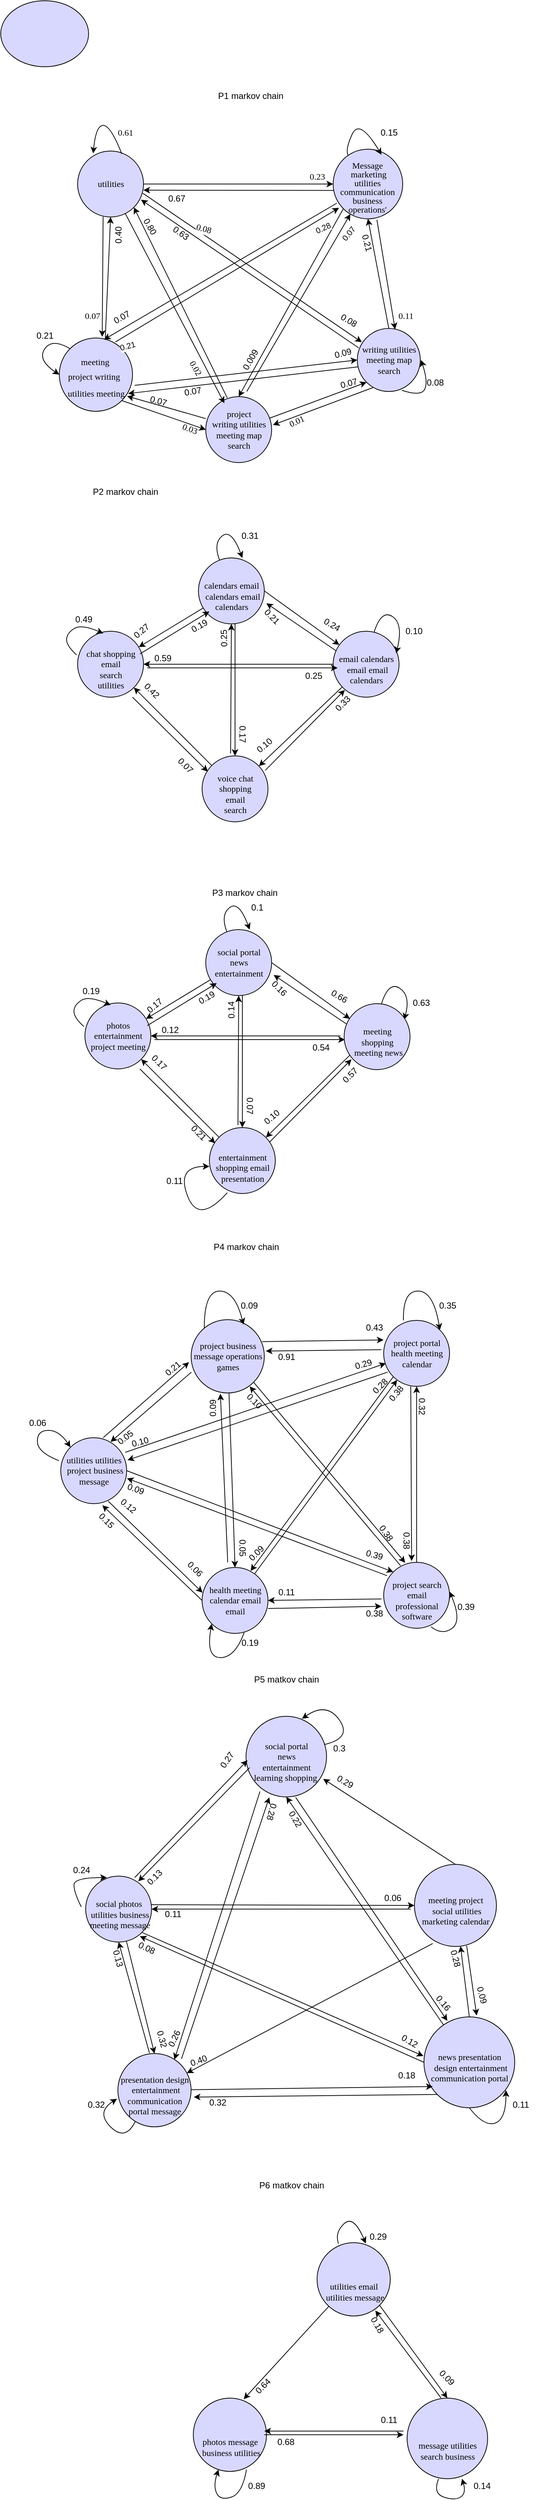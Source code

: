 <mxfile version="17.0.0" type="github">
  <diagram id="NkgFP6aYnqGyyIgVfoUW" name="Page-1">
    <mxGraphModel dx="1422" dy="1520" grid="1" gridSize="10" guides="1" tooltips="1" connect="1" arrows="1" fold="1" page="1" pageScale="1" pageWidth="827" pageHeight="1169" math="0" shadow="0">
      <root>
        <mxCell id="0" />
        <mxCell id="1" parent="0" />
        <mxCell id="uUu0Q5NePI6npQGHdQzm-4" value="utilities" style="shape=ellipse;html=1;dashed=0;whitespace=wrap;aspect=fixed;perimeter=ellipsePerimeter;fontFamily=Times New Roman;align=center;fontSize=12;fillColor=#D8D8FF;" parent="1" vertex="1">
          <mxGeometry x="65" y="-35" width="90" height="90" as="geometry" />
        </mxCell>
        <mxCell id="uUu0Q5NePI6npQGHdQzm-5" value="&lt;p class=&quot;MsoNormal&quot; style=&quot;margin-bottom: 0cm; line-height: 0; font-size: 12px;&quot;&gt;&lt;span lang=&quot;EN-GB&quot; style=&quot;font-size: 12px;&quot;&gt;&lt;font style=&quot;font-size: 12px;&quot;&gt;Message&amp;nbsp;&lt;/font&gt;&lt;/span&gt;&lt;/p&gt;&lt;p class=&quot;MsoNormal&quot; style=&quot;margin-bottom: 0cm; line-height: 0; font-size: 12px;&quot;&gt;&lt;font style=&quot;font-size: 12px;&quot;&gt;marketing&lt;/font&gt;&lt;/p&gt;&lt;p class=&quot;MsoNormal&quot; style=&quot;margin-bottom: 0cm; line-height: 0; font-size: 12px;&quot;&gt;&lt;font style=&quot;font-size: 12px;&quot;&gt;utilities&amp;nbsp;&lt;/font&gt;&lt;/p&gt;&lt;p class=&quot;MsoNormal&quot; style=&quot;margin-bottom: 0cm; line-height: 0; font-size: 12px;&quot;&gt;&lt;font style=&quot;font-size: 12px;&quot;&gt;communication&amp;nbsp;&lt;/font&gt;&lt;/p&gt;&lt;p class=&quot;MsoNormal&quot; style=&quot;margin-bottom: 0cm; line-height: 0; font-size: 12px;&quot;&gt;&lt;span style=&quot;font-size: 12px;&quot;&gt;business&amp;nbsp;&lt;/span&gt;&lt;/p&gt;&lt;p class=&quot;MsoNormal&quot; style=&quot;margin-bottom: 0cm; line-height: 0; font-size: 12px;&quot;&gt;&lt;span style=&quot;font-size: 12px;&quot;&gt;operations&#39;&amp;nbsp;&lt;/span&gt;&lt;/p&gt;" style="shape=ellipse;html=1;dashed=0;whitespace=wrap;aspect=fixed;perimeter=ellipsePerimeter;align=center;fontFamily=Times New Roman;fontSize=12;fillColor=#D8D8FF;strokeColor=#000000;" parent="1" vertex="1">
          <mxGeometry x="414" y="-37.5" width="95" height="95" as="geometry" />
        </mxCell>
        <mxCell id="uUu0Q5NePI6npQGHdQzm-16" value="&lt;p class=&quot;MsoNormal&quot; style=&quot;margin-bottom: 0cm ; line-height: 0.7 ; font-size: 12px&quot;&gt;&lt;span lang=&quot;EN-GB&quot; style=&quot;font-size: 12px&quot;&gt;&lt;font style=&quot;font-size: 12px&quot;&gt;meeting&amp;nbsp;&lt;/font&gt;&lt;/span&gt;&lt;/p&gt;&lt;p class=&quot;MsoNormal&quot; style=&quot;margin-bottom: 0cm ; line-height: 0.7 ; font-size: 12px&quot;&gt;&lt;span lang=&quot;EN-GB&quot;&gt;project&amp;nbsp;&lt;/span&gt;&lt;span&gt;writing&amp;nbsp;&amp;nbsp;&lt;/span&gt;&lt;/p&gt;&lt;blockquote style=&quot;margin-bottom: 0cm ; line-height: normal&quot;&gt;utilities&lt;span style=&quot;font-size: 12px&quot;&gt;&amp;nbsp;&lt;/span&gt;&lt;span style=&quot;font-size: 12px&quot;&gt;meeting&lt;/span&gt;&lt;/blockquote&gt;" style="shape=ellipse;html=1;dashed=0;whitespace=wrap;aspect=fixed;perimeter=ellipsePerimeter;fontFamily=Times New Roman;align=center;fontSize=12;fillColor=#D8D8FF;" parent="1" vertex="1">
          <mxGeometry x="40" y="220" width="100" height="100" as="geometry" />
        </mxCell>
        <mxCell id="uUu0Q5NePI6npQGHdQzm-17" value="&lt;span&gt;writing utilities &lt;br&gt;meeting map &lt;br&gt;search&lt;br&gt;&lt;/span&gt;" style="shape=ellipse;html=1;dashed=0;whitespace=wrap;aspect=fixed;perimeter=ellipsePerimeter;fontFamily=Times New Roman;align=center;fontSize=12;fillColor=#D8D8FF;" parent="1" vertex="1">
          <mxGeometry x="447" y="207" width="86" height="86" as="geometry" />
        </mxCell>
        <mxCell id="uUu0Q5NePI6npQGHdQzm-18" value="&lt;span lang=&quot;EN-GB&quot; style=&quot;font-size: 12px ; line-height: 107%&quot;&gt;project &lt;br&gt;writing utilities&lt;br style=&quot;font-size: 12px&quot;&gt;meeting map &lt;br style=&quot;font-size: 12px&quot;&gt;search&lt;/span&gt;" style="shape=ellipse;html=1;dashed=0;whitespace=wrap;aspect=fixed;perimeter=ellipsePerimeter;fontFamily=Times New Roman;align=center;fontSize=12;fillColor=#D8D8FF;" parent="1" vertex="1">
          <mxGeometry x="240" y="300" width="90" height="90" as="geometry" />
        </mxCell>
        <mxCell id="uUu0Q5NePI6npQGHdQzm-34" value="" style="endArrow=classic;html=1;rounded=0;fontSize=12;entryX=0;entryY=0.5;entryDx=0;entryDy=0;exitX=1;exitY=0.5;exitDx=0;exitDy=0;fontFamily=Times New Roman;align=center;" parent="1" source="uUu0Q5NePI6npQGHdQzm-4" target="uUu0Q5NePI6npQGHdQzm-5" edge="1">
          <mxGeometry width="50" height="50" relative="1" as="geometry">
            <mxPoint x="210" y="90" as="sourcePoint" />
            <mxPoint x="260" y="40" as="targetPoint" />
          </mxGeometry>
        </mxCell>
        <mxCell id="uUu0Q5NePI6npQGHdQzm-35" value="" style="endArrow=classic;html=1;rounded=0;fontSize=12;exitX=0.989;exitY=0.64;exitDx=0;exitDy=0;exitPerimeter=0;fontFamily=Times New Roman;align=center;entryX=0.072;entryY=0.218;entryDx=0;entryDy=0;entryPerimeter=0;" parent="1" source="uUu0Q5NePI6npQGHdQzm-4" target="uUu0Q5NePI6npQGHdQzm-17" edge="1">
          <mxGeometry width="50" height="50" relative="1" as="geometry">
            <mxPoint x="180" y="130" as="sourcePoint" />
            <mxPoint x="340" y="190" as="targetPoint" />
          </mxGeometry>
        </mxCell>
        <mxCell id="uUu0Q5NePI6npQGHdQzm-49" value="0.08" style="edgeLabel;html=1;align=center;verticalAlign=middle;resizable=0;points=[];fontSize=12;fontFamily=Times New Roman;rotation=15;" parent="uUu0Q5NePI6npQGHdQzm-35" vertex="1" connectable="0">
          <mxGeometry x="-0.25" relative="1" as="geometry">
            <mxPoint x="-29" y="-28" as="offset" />
          </mxGeometry>
        </mxCell>
        <mxCell id="uUu0Q5NePI6npQGHdQzm-36" value="" style="endArrow=classic;html=1;rounded=0;fontSize=12;fontFamily=Times New Roman;align=center;entryX=1.193;entryY=0.804;entryDx=0;entryDy=0;entryPerimeter=0;" parent="1" edge="1">
          <mxGeometry width="50" height="50" relative="1" as="geometry">
            <mxPoint x="130" y="50" as="sourcePoint" />
            <mxPoint x="265.402" y="309.0" as="targetPoint" />
          </mxGeometry>
        </mxCell>
        <mxCell id="uUu0Q5NePI6npQGHdQzm-37" value="" style="endArrow=classic;html=1;rounded=0;fontSize=12;entryX=0.586;entryY=-0.016;entryDx=0;entryDy=0;fontFamily=Times New Roman;align=center;entryPerimeter=0;exitX=0.387;exitY=0.996;exitDx=0;exitDy=0;exitPerimeter=0;" parent="1" source="uUu0Q5NePI6npQGHdQzm-4" target="uUu0Q5NePI6npQGHdQzm-16" edge="1">
          <mxGeometry width="50" height="50" relative="1" as="geometry">
            <mxPoint x="119" y="120" as="sourcePoint" />
            <mxPoint x="120" y="160" as="targetPoint" />
          </mxGeometry>
        </mxCell>
        <mxCell id="uUu0Q5NePI6npQGHdQzm-38" value="" style="endArrow=classic;html=1;rounded=0;fontSize=12;entryX=0;entryY=1;entryDx=0;entryDy=0;fontFamily=Times New Roman;align=center;" parent="1" source="uUu0Q5NePI6npQGHdQzm-18" target="uUu0Q5NePI6npQGHdQzm-17" edge="1">
          <mxGeometry width="50" height="50" relative="1" as="geometry">
            <mxPoint x="301" y="275" as="sourcePoint" />
            <mxPoint x="350.418" y="249.488" as="targetPoint" />
          </mxGeometry>
        </mxCell>
        <mxCell id="uUu0Q5NePI6npQGHdQzm-41" value="" style="endArrow=classic;html=1;rounded=0;fontSize=12;entryX=0;entryY=0.5;entryDx=0;entryDy=0;exitX=1;exitY=1;exitDx=0;exitDy=0;fontFamily=Times New Roman;align=center;" parent="1" source="uUu0Q5NePI6npQGHdQzm-16" target="uUu0Q5NePI6npQGHdQzm-18" edge="1">
          <mxGeometry width="50" height="50" relative="1" as="geometry">
            <mxPoint x="100" y="305" as="sourcePoint" />
            <mxPoint x="150" y="255" as="targetPoint" />
          </mxGeometry>
        </mxCell>
        <mxCell id="uUu0Q5NePI6npQGHdQzm-42" value="" style="endArrow=classic;html=1;rounded=0;fontSize=12;fontFamily=Times New Roman;align=center;exitX=0.5;exitY=0;exitDx=0;exitDy=0;entryX=0.5;entryY=1;entryDx=0;entryDy=0;" parent="1" source="uUu0Q5NePI6npQGHdQzm-17" target="uUu0Q5NePI6npQGHdQzm-5" edge="1">
          <mxGeometry width="50" height="50" relative="1" as="geometry">
            <mxPoint x="385" y="170" as="sourcePoint" />
            <mxPoint x="385.01" y="119.997" as="targetPoint" />
          </mxGeometry>
        </mxCell>
        <mxCell id="uUu0Q5NePI6npQGHdQzm-43" value="" style="endArrow=classic;html=1;rounded=0;fontSize=12;entryX=0.6;entryY=0.014;entryDx=0;entryDy=0;entryPerimeter=0;fontFamily=Times New Roman;align=center;exitX=0.629;exitY=1.013;exitDx=0;exitDy=0;exitPerimeter=0;" parent="1" source="uUu0Q5NePI6npQGHdQzm-5" target="uUu0Q5NePI6npQGHdQzm-17" edge="1">
          <mxGeometry width="50" height="50" relative="1" as="geometry">
            <mxPoint x="395" y="120" as="sourcePoint" />
            <mxPoint x="400" y="170" as="targetPoint" />
          </mxGeometry>
        </mxCell>
        <mxCell id="uUu0Q5NePI6npQGHdQzm-47" value="" style="endArrow=classic;html=1;rounded=0;fontSize=12;entryX=0.962;entryY=0.738;entryDx=0;entryDy=0;entryPerimeter=0;fontFamily=Times New Roman;align=center;exitX=0.022;exitY=0.308;exitDx=0;exitDy=0;exitPerimeter=0;" parent="1" source="uUu0Q5NePI6npQGHdQzm-17" target="uUu0Q5NePI6npQGHdQzm-4" edge="1">
          <mxGeometry width="50" height="50" relative="1" as="geometry">
            <mxPoint x="340" y="200" as="sourcePoint" />
            <mxPoint x="300" y="160" as="targetPoint" />
          </mxGeometry>
        </mxCell>
        <mxCell id="uUu0Q5NePI6npQGHdQzm-48" value="0.23" style="text;html=1;align=center;verticalAlign=middle;resizable=0;points=[];autosize=1;strokeColor=none;fillColor=none;fontSize=12;fontFamily=Times New Roman;" parent="1" vertex="1">
          <mxGeometry x="371.5" y="-10" width="40" height="20" as="geometry" />
        </mxCell>
        <mxCell id="uUu0Q5NePI6npQGHdQzm-50" value="0.02" style="text;html=1;align=center;verticalAlign=middle;resizable=0;points=[];autosize=1;strokeColor=none;fillColor=none;fontSize=12;fontFamily=Times New Roman;rotation=60;" parent="1" vertex="1">
          <mxGeometry x="206" y="251" width="40" height="20" as="geometry" />
        </mxCell>
        <mxCell id="uUu0Q5NePI6npQGHdQzm-51" value="0.07" style="text;html=1;align=center;verticalAlign=middle;resizable=0;points=[];autosize=1;strokeColor=none;fillColor=none;fontSize=12;fontFamily=Times New Roman;" parent="1" vertex="1">
          <mxGeometry x="65" y="180" width="40" height="20" as="geometry" />
        </mxCell>
        <mxCell id="uUu0Q5NePI6npQGHdQzm-53" value="0.03" style="text;html=1;align=center;verticalAlign=middle;resizable=0;points=[];autosize=1;strokeColor=none;fillColor=none;fontSize=12;fontFamily=Times New Roman;rotation=20;" parent="1" vertex="1">
          <mxGeometry x="198" y="334" width="40" height="20" as="geometry" />
        </mxCell>
        <mxCell id="uUu0Q5NePI6npQGHdQzm-54" value="" style="curved=1;endArrow=classic;html=1;rounded=0;fontFamily=Times New Roman;fontSize=12;entryX=0.236;entryY=0.036;entryDx=0;entryDy=0;entryPerimeter=0;exitX=0.671;exitY=0.044;exitDx=0;exitDy=0;exitPerimeter=0;" parent="1" source="uUu0Q5NePI6npQGHdQzm-4" target="uUu0Q5NePI6npQGHdQzm-4" edge="1">
          <mxGeometry width="50" height="50" relative="1" as="geometry">
            <mxPoint x="130" y="-20" as="sourcePoint" />
            <mxPoint x="155" y="-69.84" as="targetPoint" />
            <Array as="points">
              <mxPoint x="110" y="-70" />
              <mxPoint x="90" y="-70" />
            </Array>
          </mxGeometry>
        </mxCell>
        <mxCell id="uUu0Q5NePI6npQGHdQzm-55" value="0.61" style="text;html=1;align=center;verticalAlign=middle;resizable=0;points=[];autosize=1;strokeColor=none;fillColor=none;fontSize=12;fontFamily=Times New Roman;" parent="1" vertex="1">
          <mxGeometry x="110" y="-70" width="40" height="20" as="geometry" />
        </mxCell>
        <mxCell id="uUu0Q5NePI6npQGHdQzm-56" value="0.11" style="text;html=1;align=center;verticalAlign=middle;resizable=0;points=[];autosize=1;strokeColor=none;fillColor=none;fontSize=12;fontFamily=Times New Roman;" parent="1" vertex="1">
          <mxGeometry x="493" y="180" width="40" height="20" as="geometry" />
        </mxCell>
        <mxCell id="uUu0Q5NePI6npQGHdQzm-58" value="0.01" style="text;html=1;align=center;verticalAlign=middle;resizable=0;points=[];autosize=1;strokeColor=none;fillColor=none;fontSize=12;fontFamily=Times New Roman;rotation=-25;" parent="1" vertex="1">
          <mxGeometry x="344" y="324" width="40" height="20" as="geometry" />
        </mxCell>
        <mxCell id="LGM-K7nG5Ex01GaFveVR-3" value="" style="endArrow=classic;html=1;rounded=0;entryX=0.998;entryY=0.593;entryDx=0;entryDy=0;entryPerimeter=0;exitX=0.006;exitY=0.592;exitDx=0;exitDy=0;exitPerimeter=0;" parent="1" source="uUu0Q5NePI6npQGHdQzm-5" target="uUu0Q5NePI6npQGHdQzm-4" edge="1">
          <mxGeometry width="50" height="50" relative="1" as="geometry">
            <mxPoint x="340" y="83" as="sourcePoint" />
            <mxPoint x="310" y="-10" as="targetPoint" />
          </mxGeometry>
        </mxCell>
        <mxCell id="LGM-K7nG5Ex01GaFveVR-4" value="0.67" style="text;html=1;align=center;verticalAlign=middle;resizable=0;points=[];autosize=1;strokeColor=none;fillColor=none;rotation=0;" parent="1" vertex="1">
          <mxGeometry x="180" y="20" width="40" height="20" as="geometry" />
        </mxCell>
        <mxCell id="LGM-K7nG5Ex01GaFveVR-5" value="" style="curved=1;endArrow=classic;html=1;rounded=0;entryX=0.695;entryY=0.079;entryDx=0;entryDy=0;entryPerimeter=0;" parent="1" source="uUu0Q5NePI6npQGHdQzm-5" target="uUu0Q5NePI6npQGHdQzm-5" edge="1">
          <mxGeometry width="50" height="50" relative="1" as="geometry">
            <mxPoint x="499.975" y="-51.935" as="sourcePoint" />
            <mxPoint x="480" y="-40" as="targetPoint" />
            <Array as="points">
              <mxPoint x="430" y="-36" />
              <mxPoint x="450" y="-80" />
            </Array>
          </mxGeometry>
        </mxCell>
        <mxCell id="LGM-K7nG5Ex01GaFveVR-7" value="0.15" style="text;html=1;align=center;verticalAlign=middle;resizable=0;points=[];autosize=1;strokeColor=none;fillColor=none;" parent="1" vertex="1">
          <mxGeometry x="470" y="-70" width="40" height="20" as="geometry" />
        </mxCell>
        <mxCell id="LGM-K7nG5Ex01GaFveVR-8" value="" style="endArrow=classic;html=1;rounded=0;entryX=0.61;entryY=0.022;entryDx=0;entryDy=0;entryPerimeter=0;exitX=0.053;exitY=0.775;exitDx=0;exitDy=0;exitPerimeter=0;" parent="1" source="uUu0Q5NePI6npQGHdQzm-5" target="uUu0Q5NePI6npQGHdQzm-16" edge="1">
          <mxGeometry width="50" height="50" relative="1" as="geometry">
            <mxPoint x="240" y="30" as="sourcePoint" />
            <mxPoint x="290" y="-20" as="targetPoint" />
          </mxGeometry>
        </mxCell>
        <mxCell id="LGM-K7nG5Ex01GaFveVR-9" value="0.07" style="text;html=1;align=center;verticalAlign=middle;resizable=0;points=[];autosize=1;strokeColor=none;fillColor=none;rotation=-30;" parent="1" vertex="1">
          <mxGeometry x="105" y="182" width="40" height="20" as="geometry" />
        </mxCell>
        <mxCell id="LGM-K7nG5Ex01GaFveVR-10" value="" style="endArrow=classic;html=1;rounded=0;entryX=0.5;entryY=0;entryDx=0;entryDy=0;exitX=0;exitY=1;exitDx=0;exitDy=0;" parent="1" source="uUu0Q5NePI6npQGHdQzm-5" target="uUu0Q5NePI6npQGHdQzm-18" edge="1">
          <mxGeometry width="50" height="50" relative="1" as="geometry">
            <mxPoint x="350" y="100" as="sourcePoint" />
            <mxPoint x="260" y="240" as="targetPoint" />
          </mxGeometry>
        </mxCell>
        <mxCell id="LGM-K7nG5Ex01GaFveVR-13" value="0.009" style="text;html=1;align=center;verticalAlign=middle;resizable=0;points=[];autosize=1;strokeColor=none;fillColor=none;rotation=-60;" parent="1" vertex="1">
          <mxGeometry x="276" y="240" width="50" height="20" as="geometry" />
        </mxCell>
        <mxCell id="LGM-K7nG5Ex01GaFveVR-14" value="" style="endArrow=classic;html=1;rounded=0;exitX=0.766;exitY=0.054;exitDx=0;exitDy=0;entryX=0.084;entryY=0.842;entryDx=0;entryDy=0;entryPerimeter=0;exitPerimeter=0;" parent="1" source="uUu0Q5NePI6npQGHdQzm-16" target="uUu0Q5NePI6npQGHdQzm-5" edge="1">
          <mxGeometry width="50" height="50" relative="1" as="geometry">
            <mxPoint x="150" y="195" as="sourcePoint" />
            <mxPoint x="350" y="100" as="targetPoint" />
          </mxGeometry>
        </mxCell>
        <mxCell id="LGM-K7nG5Ex01GaFveVR-15" value="0.28" style="edgeLabel;html=1;align=center;verticalAlign=middle;resizable=0;points=[];rotation=-25;" parent="LGM-K7nG5Ex01GaFveVR-14" vertex="1" connectable="0">
          <mxGeometry x="-0.729" y="-4" relative="1" as="geometry">
            <mxPoint x="240" y="-134" as="offset" />
          </mxGeometry>
        </mxCell>
        <mxCell id="LGM-K7nG5Ex01GaFveVR-16" value="" style="endArrow=classic;html=1;rounded=0;exitX=0.628;exitY=-0.002;exitDx=0;exitDy=0;exitPerimeter=0;entryX=0.5;entryY=1;entryDx=0;entryDy=0;" parent="1" source="uUu0Q5NePI6npQGHdQzm-16" target="uUu0Q5NePI6npQGHdQzm-4" edge="1">
          <mxGeometry width="50" height="50" relative="1" as="geometry">
            <mxPoint x="-20" y="160" as="sourcePoint" />
            <mxPoint x="30" y="110" as="targetPoint" />
          </mxGeometry>
        </mxCell>
        <mxCell id="LGM-K7nG5Ex01GaFveVR-17" value="0.40" style="text;html=1;align=center;verticalAlign=middle;resizable=0;points=[];autosize=1;strokeColor=none;fillColor=none;rotation=-90;" parent="1" vertex="1">
          <mxGeometry x="101" y="70" width="40" height="20" as="geometry" />
        </mxCell>
        <mxCell id="LGM-K7nG5Ex01GaFveVR-19" value="" style="curved=1;endArrow=classic;html=1;rounded=0;exitX=0;exitY=0;exitDx=0;exitDy=0;entryX=0;entryY=0.5;entryDx=0;entryDy=0;" parent="1" source="uUu0Q5NePI6npQGHdQzm-16" target="uUu0Q5NePI6npQGHdQzm-16" edge="1">
          <mxGeometry width="50" height="50" relative="1" as="geometry">
            <mxPoint y="250" as="sourcePoint" />
            <mxPoint x="59" y="208" as="targetPoint" />
            <Array as="points">
              <mxPoint x="30" y="220" />
              <mxPoint x="10" y="250" />
            </Array>
          </mxGeometry>
        </mxCell>
        <mxCell id="LGM-K7nG5Ex01GaFveVR-20" value="0.21" style="text;html=1;align=center;verticalAlign=middle;resizable=0;points=[];autosize=1;strokeColor=none;fillColor=none;" parent="1" vertex="1">
          <mxGeometry y="207" width="40" height="20" as="geometry" />
        </mxCell>
        <mxCell id="LGM-K7nG5Ex01GaFveVR-21" value="" style="endArrow=classic;html=1;rounded=0;exitX=1.028;exitY=0.646;exitDx=0;exitDy=0;exitPerimeter=0;entryX=0;entryY=0.5;entryDx=0;entryDy=0;" parent="1" source="uUu0Q5NePI6npQGHdQzm-16" target="uUu0Q5NePI6npQGHdQzm-17" edge="1">
          <mxGeometry width="50" height="50" relative="1" as="geometry">
            <mxPoint x="154.8" y="243.6" as="sourcePoint" />
            <mxPoint x="340" y="217" as="targetPoint" />
          </mxGeometry>
        </mxCell>
        <mxCell id="LGM-K7nG5Ex01GaFveVR-22" value="0.09" style="text;html=1;align=center;verticalAlign=middle;resizable=0;points=[];autosize=1;strokeColor=none;fillColor=none;rotation=-15;" parent="1" vertex="1">
          <mxGeometry x="407" y="231" width="40" height="20" as="geometry" />
        </mxCell>
        <mxCell id="LGM-K7nG5Ex01GaFveVR-23" value="" style="endArrow=classic;html=1;rounded=0;entryX=1;entryY=1;entryDx=0;entryDy=0;exitX=0.327;exitY=0.02;exitDx=0;exitDy=0;exitPerimeter=0;" parent="1" source="uUu0Q5NePI6npQGHdQzm-18" target="uUu0Q5NePI6npQGHdQzm-4" edge="1">
          <mxGeometry width="50" height="50" relative="1" as="geometry">
            <mxPoint x="250" y="240" as="sourcePoint" />
            <mxPoint x="260" y="140" as="targetPoint" />
          </mxGeometry>
        </mxCell>
        <mxCell id="LGM-K7nG5Ex01GaFveVR-25" value="" style="endArrow=classic;html=1;rounded=0;exitX=0.5;exitY=0;exitDx=0;exitDy=0;" parent="1" target="uUu0Q5NePI6npQGHdQzm-5" edge="1">
          <mxGeometry width="50" height="50" relative="1" as="geometry">
            <mxPoint x="296" y="293" as="sourcePoint" />
            <mxPoint x="359" y="103" as="targetPoint" />
          </mxGeometry>
        </mxCell>
        <mxCell id="LGM-K7nG5Ex01GaFveVR-26" value="0.07" style="edgeLabel;html=1;align=center;verticalAlign=middle;resizable=0;points=[];rotation=-51;" parent="LGM-K7nG5Ex01GaFveVR-25" vertex="1" connectable="0">
          <mxGeometry x="-0.631" y="-3" relative="1" as="geometry">
            <mxPoint x="110" y="-172" as="offset" />
          </mxGeometry>
        </mxCell>
        <mxCell id="LGM-K7nG5Ex01GaFveVR-27" value="" style="endArrow=classic;html=1;rounded=0;entryX=0.926;entryY=0.794;entryDx=0;entryDy=0;exitX=0;exitY=0.333;exitDx=0;exitDy=0;exitPerimeter=0;entryPerimeter=0;" parent="1" source="uUu0Q5NePI6npQGHdQzm-18" target="uUu0Q5NePI6npQGHdQzm-16" edge="1">
          <mxGeometry width="50" height="50" relative="1" as="geometry">
            <mxPoint x="210" y="310" as="sourcePoint" />
            <mxPoint x="170" y="280" as="targetPoint" />
          </mxGeometry>
        </mxCell>
        <mxCell id="LGM-K7nG5Ex01GaFveVR-29" value="0.07" style="text;html=1;align=center;verticalAlign=middle;resizable=0;points=[];autosize=1;strokeColor=none;fillColor=none;rotation=15;" parent="1" vertex="1">
          <mxGeometry x="155" y="296" width="40" height="20" as="geometry" />
        </mxCell>
        <mxCell id="LGM-K7nG5Ex01GaFveVR-30" value="0.80" style="text;html=1;align=center;verticalAlign=middle;resizable=0;points=[];autosize=1;strokeColor=none;fillColor=none;rotation=60;" parent="1" vertex="1">
          <mxGeometry x="144" y="57.5" width="40" height="20" as="geometry" />
        </mxCell>
        <mxCell id="LGM-K7nG5Ex01GaFveVR-31" value="" style="endArrow=classic;html=1;rounded=0;exitX=0.014;exitY=0.609;exitDx=0;exitDy=0;exitPerimeter=0;entryX=0.94;entryY=0.758;entryDx=0;entryDy=0;entryPerimeter=0;" parent="1" source="uUu0Q5NePI6npQGHdQzm-17" target="uUu0Q5NePI6npQGHdQzm-16" edge="1">
          <mxGeometry width="50" height="50" relative="1" as="geometry">
            <mxPoint x="110" y="295" as="sourcePoint" />
            <mxPoint x="160" y="245" as="targetPoint" />
          </mxGeometry>
        </mxCell>
        <mxCell id="LGM-K7nG5Ex01GaFveVR-32" value="0.21" style="edgeLabel;html=1;align=center;verticalAlign=middle;resizable=0;points=[];rotation=-15;" parent="LGM-K7nG5Ex01GaFveVR-31" vertex="1" connectable="0">
          <mxGeometry x="-0.749" y="4" relative="1" as="geometry">
            <mxPoint x="-277" y="-37" as="offset" />
          </mxGeometry>
        </mxCell>
        <mxCell id="LGM-K7nG5Ex01GaFveVR-33" value="" style="endArrow=classic;html=1;rounded=0;exitX=0.256;exitY=0.935;exitDx=0;exitDy=0;exitPerimeter=0;entryX=1.02;entryY=0.429;entryDx=0;entryDy=0;entryPerimeter=0;" parent="1" source="uUu0Q5NePI6npQGHdQzm-17" target="uUu0Q5NePI6npQGHdQzm-18" edge="1">
          <mxGeometry width="50" height="50" relative="1" as="geometry">
            <mxPoint x="260" y="290" as="sourcePoint" />
            <mxPoint x="310" y="240" as="targetPoint" />
          </mxGeometry>
        </mxCell>
        <mxCell id="LGM-K7nG5Ex01GaFveVR-36" value="0.08" style="text;html=1;align=center;verticalAlign=middle;resizable=0;points=[];autosize=1;strokeColor=none;fillColor=none;rotation=30;" parent="1" vertex="1">
          <mxGeometry x="415" y="186" width="40" height="20" as="geometry" />
        </mxCell>
        <mxCell id="LGM-K7nG5Ex01GaFveVR-37" value="" style="ellipse;whiteSpace=wrap;html=1;strokeColor=#000000;fillColor=#D8D8FF;" parent="1" vertex="1">
          <mxGeometry x="-40" y="-240" width="120" height="90" as="geometry" />
        </mxCell>
        <mxCell id="LGM-K7nG5Ex01GaFveVR-38" value="P1 markov chain" style="text;html=1;align=center;verticalAlign=middle;resizable=0;points=[];autosize=1;strokeColor=none;fillColor=none;" parent="1" vertex="1">
          <mxGeometry x="246" y="-120" width="110" height="20" as="geometry" />
        </mxCell>
        <mxCell id="LGM-K7nG5Ex01GaFveVR-39" value="&lt;br&gt;&lt;table border=&quot;0&quot; cellpadding=&quot;0&quot; cellspacing=&quot;0&quot; width=&quot;252&quot; style=&quot;border-collapse: collapse ; width: 189pt&quot;&gt;&lt;tbody&gt;&lt;tr style=&quot;height: 15.0pt&quot;&gt;  &lt;td height=&quot;20&quot; width=&quot;252&quot; style=&quot;height: 15.0pt ; width: 189pt&quot;&gt;calendars email&lt;br&gt;&amp;nbsp;calendars email &lt;br&gt;calendars&lt;/td&gt;&lt;/tr&gt;&lt;/tbody&gt;&lt;/table&gt;" style="shape=ellipse;html=1;dashed=0;whitespace=wrap;aspect=fixed;perimeter=ellipsePerimeter;fontFamily=Times New Roman;align=center;fontSize=12;fillColor=#D8D8FF;" parent="1" vertex="1">
          <mxGeometry x="230" y="520" width="90" height="90" as="geometry" />
        </mxCell>
        <mxCell id="LGM-K7nG5Ex01GaFveVR-43" value="&lt;br&gt;&lt;table border=&quot;0&quot; cellpadding=&quot;0&quot; cellspacing=&quot;0&quot; width=&quot;210&quot; style=&quot;border-collapse: collapse ; width: 158pt&quot;&gt;&lt;tbody&gt;&lt;tr style=&quot;height: 15.0pt&quot;&gt;  &lt;td height=&quot;20&quot; width=&quot;210&quot; style=&quot;height: 15.0pt ; width: 158pt&quot;&gt;email calendars&lt;br&gt;&amp;nbsp;email email &lt;br&gt;calendars&lt;/td&gt;&lt;/tr&gt;&lt;/tbody&gt;&lt;/table&gt;" style="shape=ellipse;html=1;dashed=0;whitespace=wrap;aspect=fixed;perimeter=ellipsePerimeter;fontFamily=Times New Roman;align=center;fontSize=12;fillColor=#D8D8FF;" parent="1" vertex="1">
          <mxGeometry x="414" y="620" width="90" height="90" as="geometry" />
        </mxCell>
        <mxCell id="LGM-K7nG5Ex01GaFveVR-44" value="&lt;table border=&quot;0&quot; cellpadding=&quot;0&quot; cellspacing=&quot;0&quot; width=&quot;153&quot; style=&quot;border-collapse: collapse ; width: 115pt&quot;&gt;&lt;tbody&gt;&lt;tr style=&quot;height: 15.0pt&quot;&gt;&lt;br/&gt;  &lt;td height=&quot;20&quot; width=&quot;153&quot; style=&quot;height: 15.0pt ; width: 115pt&quot;&gt;voice chat &lt;br&gt;shopping&lt;br/&gt;  email &lt;br&gt;search&lt;/td&gt;&lt;/tr&gt;&lt;/tbody&gt;&lt;/table&gt;" style="shape=ellipse;html=1;dashed=0;whitespace=wrap;aspect=fixed;perimeter=ellipsePerimeter;fontFamily=Times New Roman;align=center;fontSize=12;fillColor=#D8D8FF;" parent="1" vertex="1">
          <mxGeometry x="235" y="790" width="90" height="90" as="geometry" />
        </mxCell>
        <mxCell id="LGM-K7nG5Ex01GaFveVR-45" value="&lt;table border=&quot;0&quot; cellpadding=&quot;0&quot; cellspacing=&quot;0&quot; width=&quot;144&quot; style=&quot;border-collapse: collapse ; width: 108pt&quot;&gt;&lt;tbody&gt;&lt;tr style=&quot;height: 15.0pt&quot;&gt;&lt;br/&gt;  &lt;td height=&quot;20&quot; width=&quot;144&quot; style=&quot;height: 15.0pt ; width: 108pt&quot;&gt;chat shopping &lt;br&gt;email&lt;br/&gt;  search &lt;br&gt;utilities&lt;/td&gt;&lt;/tr&gt;&lt;/tbody&gt;&lt;/table&gt;" style="shape=ellipse;html=1;dashed=0;whitespace=wrap;aspect=fixed;perimeter=ellipsePerimeter;fontFamily=Times New Roman;align=center;fontSize=12;fillColor=#D8D8FF;" parent="1" vertex="1">
          <mxGeometry x="65" y="620" width="90" height="90" as="geometry" />
        </mxCell>
        <mxCell id="LGM-K7nG5Ex01GaFveVR-46" value="" style="endArrow=classic;html=1;rounded=0;" parent="1" source="LGM-K7nG5Ex01GaFveVR-39" target="LGM-K7nG5Ex01GaFveVR-45" edge="1">
          <mxGeometry width="50" height="50" relative="1" as="geometry">
            <mxPoint x="140" y="635" as="sourcePoint" />
            <mxPoint x="170" y="710" as="targetPoint" />
          </mxGeometry>
        </mxCell>
        <mxCell id="LGM-K7nG5Ex01GaFveVR-47" value="0.31" style="text;html=1;align=center;verticalAlign=middle;resizable=0;points=[];autosize=1;strokeColor=none;fillColor=none;rotation=0;" parent="1" vertex="1">
          <mxGeometry x="280" y="480" width="40" height="20" as="geometry" />
        </mxCell>
        <mxCell id="LGM-K7nG5Ex01GaFveVR-48" value="" style="endArrow=classic;html=1;rounded=0;exitX=1;exitY=0.5;exitDx=0;exitDy=0;" parent="1" source="LGM-K7nG5Ex01GaFveVR-39" target="LGM-K7nG5Ex01GaFveVR-43" edge="1">
          <mxGeometry width="50" height="50" relative="1" as="geometry">
            <mxPoint x="340" y="580" as="sourcePoint" />
            <mxPoint x="390" y="530" as="targetPoint" />
          </mxGeometry>
        </mxCell>
        <mxCell id="LGM-K7nG5Ex01GaFveVR-50" value="" style="curved=1;endArrow=classic;html=1;rounded=0;entryX=0.667;entryY=0;entryDx=0;entryDy=0;entryPerimeter=0;" parent="1" source="LGM-K7nG5Ex01GaFveVR-39" target="LGM-K7nG5Ex01GaFveVR-39" edge="1">
          <mxGeometry width="50" height="50" relative="1" as="geometry">
            <mxPoint x="230" y="520" as="sourcePoint" />
            <mxPoint x="280" y="470" as="targetPoint" />
            <Array as="points">
              <mxPoint x="250" y="500" />
              <mxPoint x="275" y="480" />
            </Array>
          </mxGeometry>
        </mxCell>
        <mxCell id="LGM-K7nG5Ex01GaFveVR-55" value="0.24" style="text;html=1;align=center;verticalAlign=middle;resizable=0;points=[];autosize=1;strokeColor=none;fillColor=none;rotation=30;" parent="1" vertex="1">
          <mxGeometry x="392" y="601" width="40" height="20" as="geometry" />
        </mxCell>
        <mxCell id="LGM-K7nG5Ex01GaFveVR-56" value="" style="endArrow=classic;html=1;rounded=0;entryX=0.5;entryY=0;entryDx=0;entryDy=0;" parent="1" target="LGM-K7nG5Ex01GaFveVR-44" edge="1">
          <mxGeometry width="50" height="50" relative="1" as="geometry">
            <mxPoint x="280" y="610" as="sourcePoint" />
            <mxPoint x="280" y="640" as="targetPoint" />
          </mxGeometry>
        </mxCell>
        <mxCell id="LGM-K7nG5Ex01GaFveVR-57" value="0.17" style="text;html=1;align=center;verticalAlign=middle;resizable=0;points=[];autosize=1;strokeColor=none;fillColor=none;rotation=90;" parent="1" vertex="1">
          <mxGeometry x="270" y="750" width="40" height="20" as="geometry" />
        </mxCell>
        <mxCell id="LGM-K7nG5Ex01GaFveVR-58" value="0.27" style="text;html=1;align=center;verticalAlign=middle;resizable=0;points=[];autosize=1;strokeColor=none;fillColor=none;rotation=-40;" parent="1" vertex="1">
          <mxGeometry x="132" y="610" width="40" height="20" as="geometry" />
        </mxCell>
        <mxCell id="LGM-K7nG5Ex01GaFveVR-59" value="" style="endArrow=classic;html=1;rounded=0;entryX=1.031;entryY=0.687;entryDx=0;entryDy=0;entryPerimeter=0;exitX=0.044;exitY=0.296;exitDx=0;exitDy=0;exitPerimeter=0;" parent="1" source="LGM-K7nG5Ex01GaFveVR-43" target="LGM-K7nG5Ex01GaFveVR-39" edge="1">
          <mxGeometry width="50" height="50" relative="1" as="geometry">
            <mxPoint x="320" y="660" as="sourcePoint" />
            <mxPoint x="370" y="610" as="targetPoint" />
          </mxGeometry>
        </mxCell>
        <mxCell id="LGM-K7nG5Ex01GaFveVR-60" value="0.21" style="text;html=1;align=center;verticalAlign=middle;resizable=0;points=[];autosize=1;strokeColor=none;fillColor=none;rotation=45;" parent="1" vertex="1">
          <mxGeometry x="310" y="590" width="40" height="20" as="geometry" />
        </mxCell>
        <mxCell id="LGM-K7nG5Ex01GaFveVR-61" value="" style="curved=1;endArrow=classic;html=1;rounded=0;" parent="1" edge="1">
          <mxGeometry width="50" height="50" relative="1" as="geometry">
            <mxPoint x="470" y="621" as="sourcePoint" />
            <mxPoint x="500" y="650" as="targetPoint" />
            <Array as="points">
              <mxPoint x="480" y="590" />
              <mxPoint x="510" y="610" />
            </Array>
          </mxGeometry>
        </mxCell>
        <mxCell id="LGM-K7nG5Ex01GaFveVR-62" value="0.10" style="text;html=1;align=center;verticalAlign=middle;resizable=0;points=[];autosize=1;strokeColor=none;fillColor=none;" parent="1" vertex="1">
          <mxGeometry x="504" y="610" width="40" height="20" as="geometry" />
        </mxCell>
        <mxCell id="LGM-K7nG5Ex01GaFveVR-63" value="" style="endArrow=classic;html=1;rounded=0;" parent="1" source="LGM-K7nG5Ex01GaFveVR-43" target="LGM-K7nG5Ex01GaFveVR-44" edge="1">
          <mxGeometry width="50" height="50" relative="1" as="geometry">
            <mxPoint x="520" y="730" as="sourcePoint" />
            <mxPoint x="570" y="690" as="targetPoint" />
          </mxGeometry>
        </mxCell>
        <mxCell id="LGM-K7nG5Ex01GaFveVR-64" value="0.10" style="text;html=1;align=center;verticalAlign=middle;resizable=0;points=[];autosize=1;strokeColor=none;fillColor=none;rotation=-40;" parent="1" vertex="1">
          <mxGeometry x="300" y="766" width="40" height="20" as="geometry" />
        </mxCell>
        <mxCell id="LGM-K7nG5Ex01GaFveVR-65" value="" style="endArrow=classic;html=1;rounded=0;entryX=1;entryY=0.5;entryDx=0;entryDy=0;exitX=0;exitY=0.5;exitDx=0;exitDy=0;" parent="1" source="LGM-K7nG5Ex01GaFveVR-43" target="LGM-K7nG5Ex01GaFveVR-45" edge="1">
          <mxGeometry width="50" height="50" relative="1" as="geometry">
            <mxPoint x="100" y="770" as="sourcePoint" />
            <mxPoint x="150" y="720" as="targetPoint" />
          </mxGeometry>
        </mxCell>
        <mxCell id="LGM-K7nG5Ex01GaFveVR-66" value="0.59" style="text;html=1;align=center;verticalAlign=middle;resizable=0;points=[];autosize=1;strokeColor=none;fillColor=none;" parent="1" vertex="1">
          <mxGeometry x="161" y="647" width="40" height="20" as="geometry" />
        </mxCell>
        <mxCell id="LGM-K7nG5Ex01GaFveVR-67" value="" style="endArrow=classic;html=1;rounded=0;entryX=0.5;entryY=1;entryDx=0;entryDy=0;exitX=0.433;exitY=-0.038;exitDx=0;exitDy=0;exitPerimeter=0;" parent="1" source="LGM-K7nG5Ex01GaFveVR-44" target="LGM-K7nG5Ex01GaFveVR-39" edge="1">
          <mxGeometry width="50" height="50" relative="1" as="geometry">
            <mxPoint x="190" y="780" as="sourcePoint" />
            <mxPoint x="240" y="730" as="targetPoint" />
          </mxGeometry>
        </mxCell>
        <mxCell id="LGM-K7nG5Ex01GaFveVR-68" value="0.25" style="text;html=1;align=center;verticalAlign=middle;resizable=0;points=[];autosize=1;strokeColor=none;fillColor=none;rotation=-91;" parent="1" vertex="1">
          <mxGeometry x="245" y="620" width="40" height="20" as="geometry" />
        </mxCell>
        <mxCell id="LGM-K7nG5Ex01GaFveVR-69" value="" style="endArrow=classic;html=1;rounded=0;exitX=0.958;exitY=0.22;exitDx=0;exitDy=0;exitPerimeter=0;" parent="1" source="LGM-K7nG5Ex01GaFveVR-44" edge="1">
          <mxGeometry width="50" height="50" relative="1" as="geometry">
            <mxPoint x="350" y="840" as="sourcePoint" />
            <mxPoint x="430" y="700" as="targetPoint" />
          </mxGeometry>
        </mxCell>
        <mxCell id="LGM-K7nG5Ex01GaFveVR-71" value="0.33" style="text;html=1;align=center;verticalAlign=middle;resizable=0;points=[];autosize=1;strokeColor=none;fillColor=none;rotation=-45;" parent="1" vertex="1">
          <mxGeometry x="407" y="709" width="40" height="20" as="geometry" />
        </mxCell>
        <mxCell id="LGM-K7nG5Ex01GaFveVR-72" value="" style="endArrow=classic;html=1;rounded=0;exitX=0;exitY=0;exitDx=0;exitDy=0;" parent="1" source="LGM-K7nG5Ex01GaFveVR-44" target="LGM-K7nG5Ex01GaFveVR-45" edge="1">
          <mxGeometry width="50" height="50" relative="1" as="geometry">
            <mxPoint x="100" y="770" as="sourcePoint" />
            <mxPoint x="150" y="720" as="targetPoint" />
          </mxGeometry>
        </mxCell>
        <mxCell id="LGM-K7nG5Ex01GaFveVR-73" value="0.42" style="text;html=1;align=center;verticalAlign=middle;resizable=0;points=[];autosize=1;strokeColor=none;fillColor=none;rotation=45;" parent="1" vertex="1">
          <mxGeometry x="146" y="691" width="40" height="20" as="geometry" />
        </mxCell>
        <mxCell id="LGM-K7nG5Ex01GaFveVR-74" value="" style="endArrow=classic;html=1;rounded=0;" parent="1" edge="1">
          <mxGeometry width="50" height="50" relative="1" as="geometry">
            <mxPoint x="150" y="651" as="sourcePoint" />
            <mxPoint x="245" y="593" as="targetPoint" />
          </mxGeometry>
        </mxCell>
        <mxCell id="LGM-K7nG5Ex01GaFveVR-75" value="0.19" style="text;html=1;align=center;verticalAlign=middle;resizable=0;points=[];autosize=1;strokeColor=none;fillColor=none;rotation=-30;" parent="1" vertex="1">
          <mxGeometry x="211" y="603" width="40" height="20" as="geometry" />
        </mxCell>
        <mxCell id="LGM-K7nG5Ex01GaFveVR-76" value="" style="endArrow=classic;html=1;rounded=0;entryX=0.067;entryY=0.556;entryDx=0;entryDy=0;entryPerimeter=0;" parent="1" target="LGM-K7nG5Ex01GaFveVR-43" edge="1">
          <mxGeometry width="50" height="50" relative="1" as="geometry">
            <mxPoint x="160" y="670" as="sourcePoint" />
            <mxPoint x="260" y="690" as="targetPoint" />
          </mxGeometry>
        </mxCell>
        <mxCell id="LGM-K7nG5Ex01GaFveVR-77" value="0.25" style="text;html=1;align=center;verticalAlign=middle;resizable=0;points=[];autosize=1;strokeColor=none;fillColor=none;" parent="1" vertex="1">
          <mxGeometry x="367" y="671" width="40" height="20" as="geometry" />
        </mxCell>
        <mxCell id="LGM-K7nG5Ex01GaFveVR-79" value="" style="endArrow=classic;html=1;rounded=0;entryX=0.087;entryY=0.238;entryDx=0;entryDy=0;entryPerimeter=0;" parent="1" target="LGM-K7nG5Ex01GaFveVR-44" edge="1">
          <mxGeometry width="50" height="50" relative="1" as="geometry">
            <mxPoint x="140" y="710" as="sourcePoint" />
            <mxPoint x="70" y="730" as="targetPoint" />
          </mxGeometry>
        </mxCell>
        <mxCell id="LGM-K7nG5Ex01GaFveVR-80" value="0.07" style="text;html=1;align=center;verticalAlign=middle;resizable=0;points=[];autosize=1;strokeColor=none;fillColor=none;rotation=45;" parent="1" vertex="1">
          <mxGeometry x="192" y="793" width="40" height="20" as="geometry" />
        </mxCell>
        <mxCell id="LGM-K7nG5Ex01GaFveVR-81" value="" style="curved=1;endArrow=classic;html=1;rounded=0;exitX=-0.016;exitY=0.358;exitDx=0;exitDy=0;exitPerimeter=0;" parent="1" source="LGM-K7nG5Ex01GaFveVR-45" edge="1">
          <mxGeometry width="50" height="50" relative="1" as="geometry">
            <mxPoint x="50" y="673" as="sourcePoint" />
            <mxPoint x="100" y="623" as="targetPoint" />
            <Array as="points">
              <mxPoint x="50" y="640" />
              <mxPoint x="50" y="623" />
              <mxPoint x="70" y="610" />
            </Array>
          </mxGeometry>
        </mxCell>
        <mxCell id="LGM-K7nG5Ex01GaFveVR-82" value="0.49" style="text;html=1;align=center;verticalAlign=middle;resizable=0;points=[];autosize=1;strokeColor=none;fillColor=none;" parent="1" vertex="1">
          <mxGeometry x="53" y="594" width="40" height="20" as="geometry" />
        </mxCell>
        <mxCell id="LGM-K7nG5Ex01GaFveVR-83" value="P2 markov chain" style="text;html=1;align=center;verticalAlign=middle;resizable=0;points=[];autosize=1;strokeColor=none;fillColor=none;" parent="1" vertex="1">
          <mxGeometry x="75" y="420" width="110" height="20" as="geometry" />
        </mxCell>
        <mxCell id="LGM-K7nG5Ex01GaFveVR-91" value="0.63" style="text;html=1;align=center;verticalAlign=middle;resizable=0;points=[];autosize=1;strokeColor=none;fillColor=none;rotation=35;" parent="1" vertex="1">
          <mxGeometry x="186" y="66.5" width="40" height="20" as="geometry" />
        </mxCell>
        <mxCell id="LGM-K7nG5Ex01GaFveVR-93" value="0.21" style="text;html=1;align=center;verticalAlign=middle;resizable=0;points=[];autosize=1;strokeColor=none;fillColor=none;rotation=75;" parent="1" vertex="1">
          <mxGeometry x="440" y="80" width="40" height="20" as="geometry" />
        </mxCell>
        <mxCell id="LGM-K7nG5Ex01GaFveVR-95" value="0.07" style="text;html=1;align=center;verticalAlign=middle;resizable=0;points=[];autosize=1;strokeColor=none;fillColor=none;rotation=-10;" parent="1" vertex="1">
          <mxGeometry x="202.07" y="283.05" width="40" height="20" as="geometry" />
        </mxCell>
        <mxCell id="LGM-K7nG5Ex01GaFveVR-98" value="" style="curved=1;endArrow=classic;html=1;rounded=0;exitX=0.707;exitY=0.981;exitDx=0;exitDy=0;exitPerimeter=0;" parent="1" source="uUu0Q5NePI6npQGHdQzm-17" edge="1">
          <mxGeometry width="50" height="50" relative="1" as="geometry">
            <mxPoint x="484" y="300" as="sourcePoint" />
            <mxPoint x="534" y="250" as="targetPoint" />
            <Array as="points">
              <mxPoint x="534" y="300" />
              <mxPoint x="544" y="280" />
            </Array>
          </mxGeometry>
        </mxCell>
        <mxCell id="LGM-K7nG5Ex01GaFveVR-101" value="0.08" style="text;html=1;align=center;verticalAlign=middle;resizable=0;points=[];autosize=1;strokeColor=none;fillColor=none;" parent="1" vertex="1">
          <mxGeometry x="533" y="271" width="40" height="20" as="geometry" />
        </mxCell>
        <mxCell id="LGM-K7nG5Ex01GaFveVR-102" value="0.07" style="text;html=1;align=center;verticalAlign=middle;resizable=0;points=[];autosize=1;strokeColor=none;fillColor=none;rotation=-15;" parent="1" vertex="1">
          <mxGeometry x="415" y="272" width="40" height="20" as="geometry" />
        </mxCell>
        <mxCell id="LGM-K7nG5Ex01GaFveVR-103" value="P3 markov chain&lt;br&gt;" style="text;html=1;align=center;verticalAlign=middle;resizable=0;points=[];autosize=1;strokeColor=none;fillColor=none;" parent="1" vertex="1">
          <mxGeometry x="238" y="967" width="110" height="20" as="geometry" />
        </mxCell>
        <mxCell id="LGM-K7nG5Ex01GaFveVR-108" value="social portal &lt;br&gt;news &lt;br&gt;entertainment" style="shape=ellipse;html=1;dashed=0;whitespace=wrap;aspect=fixed;perimeter=ellipsePerimeter;fontFamily=Times New Roman;align=center;fontSize=12;fillColor=#D8D8FF;" parent="1" vertex="1">
          <mxGeometry x="240" y="1027" width="90" height="90" as="geometry" />
        </mxCell>
        <mxCell id="LGM-K7nG5Ex01GaFveVR-110" value="&lt;table border=&quot;0&quot; cellpadding=&quot;0&quot; cellspacing=&quot;0&quot; width=&quot;153&quot; style=&quot;border-collapse: collapse ; width: 115pt&quot;&gt;&lt;tbody&gt;&lt;tr style=&quot;height: 15.0pt&quot;&gt;&lt;td height=&quot;20&quot; width=&quot;153&quot; style=&quot;height: 15.0pt ; width: 115pt&quot;&gt;&lt;/td&gt;&lt;/tr&gt;&lt;/tbody&gt;&lt;/table&gt;entertainment &lt;br&gt;shopping&amp;nbsp;email &lt;br&gt;presentation" style="shape=ellipse;html=1;dashed=0;whitespace=wrap;aspect=fixed;perimeter=ellipsePerimeter;fontFamily=Times New Roman;align=center;fontSize=12;fillColor=#D8D8FF;" parent="1" vertex="1">
          <mxGeometry x="245" y="1297" width="90" height="90" as="geometry" />
        </mxCell>
        <mxCell id="LGM-K7nG5Ex01GaFveVR-111" value="photos &lt;br&gt;entertainment &lt;br&gt;project meeting" style="shape=ellipse;html=1;dashed=0;whitespace=wrap;aspect=fixed;perimeter=ellipsePerimeter;fontFamily=Times New Roman;align=center;fontSize=12;fillColor=#D8D8FF;" parent="1" vertex="1">
          <mxGeometry x="75" y="1127" width="90" height="90" as="geometry" />
        </mxCell>
        <mxCell id="LGM-K7nG5Ex01GaFveVR-112" value="" style="endArrow=classic;html=1;rounded=0;" parent="1" source="LGM-K7nG5Ex01GaFveVR-108" target="LGM-K7nG5Ex01GaFveVR-111" edge="1">
          <mxGeometry width="50" height="50" relative="1" as="geometry">
            <mxPoint x="150" y="1142" as="sourcePoint" />
            <mxPoint x="180" y="1217" as="targetPoint" />
          </mxGeometry>
        </mxCell>
        <mxCell id="LGM-K7nG5Ex01GaFveVR-113" value="0.1" style="text;html=1;align=center;verticalAlign=middle;resizable=0;points=[];autosize=1;strokeColor=none;fillColor=none;rotation=0;" parent="1" vertex="1">
          <mxGeometry x="295" y="987" width="30" height="20" as="geometry" />
        </mxCell>
        <mxCell id="LGM-K7nG5Ex01GaFveVR-114" value="" style="endArrow=classic;html=1;rounded=0;exitX=1;exitY=0.5;exitDx=0;exitDy=0;entryX=0.087;entryY=0.229;entryDx=0;entryDy=0;entryPerimeter=0;" parent="1" source="LGM-K7nG5Ex01GaFveVR-108" target="LGM-K7nG5Ex01GaFveVR-142" edge="1">
          <mxGeometry width="50" height="50" relative="1" as="geometry">
            <mxPoint x="350" y="1087" as="sourcePoint" />
            <mxPoint x="432.471" y="1145.72" as="targetPoint" />
          </mxGeometry>
        </mxCell>
        <mxCell id="LGM-K7nG5Ex01GaFveVR-115" value="" style="curved=1;endArrow=classic;html=1;rounded=0;entryX=0.667;entryY=0;entryDx=0;entryDy=0;entryPerimeter=0;" parent="1" source="LGM-K7nG5Ex01GaFveVR-108" target="LGM-K7nG5Ex01GaFveVR-108" edge="1">
          <mxGeometry width="50" height="50" relative="1" as="geometry">
            <mxPoint x="240" y="1027" as="sourcePoint" />
            <mxPoint x="290" y="977" as="targetPoint" />
            <Array as="points">
              <mxPoint x="260" y="1007" />
              <mxPoint x="285" y="987" />
            </Array>
          </mxGeometry>
        </mxCell>
        <mxCell id="LGM-K7nG5Ex01GaFveVR-116" value="0.66" style="text;html=1;align=center;verticalAlign=middle;resizable=0;points=[];autosize=1;strokeColor=none;fillColor=none;rotation=30;" parent="1" vertex="1">
          <mxGeometry x="402" y="1108" width="40" height="20" as="geometry" />
        </mxCell>
        <mxCell id="LGM-K7nG5Ex01GaFveVR-117" value="" style="endArrow=classic;html=1;rounded=0;entryX=0.5;entryY=0;entryDx=0;entryDy=0;" parent="1" target="LGM-K7nG5Ex01GaFveVR-110" edge="1">
          <mxGeometry width="50" height="50" relative="1" as="geometry">
            <mxPoint x="290" y="1117" as="sourcePoint" />
            <mxPoint x="290" y="1147" as="targetPoint" />
          </mxGeometry>
        </mxCell>
        <mxCell id="LGM-K7nG5Ex01GaFveVR-118" value="0.07" style="text;html=1;align=center;verticalAlign=middle;resizable=0;points=[];autosize=1;strokeColor=none;fillColor=none;rotation=90;" parent="1" vertex="1">
          <mxGeometry x="280" y="1257" width="40" height="20" as="geometry" />
        </mxCell>
        <mxCell id="LGM-K7nG5Ex01GaFveVR-119" value="0.17" style="text;html=1;align=center;verticalAlign=middle;resizable=0;points=[];autosize=1;strokeColor=none;fillColor=none;rotation=-40;" parent="1" vertex="1">
          <mxGeometry x="150" y="1121" width="40" height="20" as="geometry" />
        </mxCell>
        <mxCell id="LGM-K7nG5Ex01GaFveVR-120" value="" style="endArrow=classic;html=1;rounded=0;entryX=1.031;entryY=0.687;entryDx=0;entryDy=0;entryPerimeter=0;exitX=0.051;exitY=0.318;exitDx=0;exitDy=0;exitPerimeter=0;" parent="1" source="LGM-K7nG5Ex01GaFveVR-142" target="LGM-K7nG5Ex01GaFveVR-108" edge="1">
          <mxGeometry width="50" height="50" relative="1" as="geometry">
            <mxPoint x="427.96" y="1153.64" as="sourcePoint" />
            <mxPoint x="380" y="1117" as="targetPoint" />
          </mxGeometry>
        </mxCell>
        <mxCell id="LGM-K7nG5Ex01GaFveVR-121" value="0.16" style="text;html=1;align=center;verticalAlign=middle;resizable=0;points=[];autosize=1;strokeColor=none;fillColor=none;rotation=45;" parent="1" vertex="1">
          <mxGeometry x="320" y="1097" width="40" height="20" as="geometry" />
        </mxCell>
        <mxCell id="LGM-K7nG5Ex01GaFveVR-122" value="" style="curved=1;endArrow=classic;html=1;rounded=0;entryX=0.911;entryY=0.242;entryDx=0;entryDy=0;entryPerimeter=0;" parent="1" target="LGM-K7nG5Ex01GaFveVR-142" edge="1">
          <mxGeometry width="50" height="50" relative="1" as="geometry">
            <mxPoint x="480" y="1128" as="sourcePoint" />
            <mxPoint x="510" y="1157" as="targetPoint" />
            <Array as="points">
              <mxPoint x="490" y="1097" />
              <mxPoint x="520" y="1117" />
            </Array>
          </mxGeometry>
        </mxCell>
        <mxCell id="LGM-K7nG5Ex01GaFveVR-123" value="0.63" style="text;html=1;align=center;verticalAlign=middle;resizable=0;points=[];autosize=1;strokeColor=none;fillColor=none;" parent="1" vertex="1">
          <mxGeometry x="514" y="1117" width="40" height="20" as="geometry" />
        </mxCell>
        <mxCell id="LGM-K7nG5Ex01GaFveVR-124" value="" style="endArrow=classic;html=1;rounded=0;exitX=0.087;exitY=0.78;exitDx=0;exitDy=0;exitPerimeter=0;" parent="1" source="LGM-K7nG5Ex01GaFveVR-142" target="LGM-K7nG5Ex01GaFveVR-110" edge="1">
          <mxGeometry width="50" height="50" relative="1" as="geometry">
            <mxPoint x="436.408" y="1203.029" as="sourcePoint" />
            <mxPoint x="580" y="1197" as="targetPoint" />
          </mxGeometry>
        </mxCell>
        <mxCell id="LGM-K7nG5Ex01GaFveVR-125" value="0.10" style="text;html=1;align=center;verticalAlign=middle;resizable=0;points=[];autosize=1;strokeColor=none;fillColor=none;rotation=-40;" parent="1" vertex="1">
          <mxGeometry x="310" y="1273" width="40" height="20" as="geometry" />
        </mxCell>
        <mxCell id="LGM-K7nG5Ex01GaFveVR-126" value="" style="endArrow=classic;html=1;rounded=0;entryX=1;entryY=0.5;entryDx=0;entryDy=0;exitX=0;exitY=0.5;exitDx=0;exitDy=0;" parent="1" target="LGM-K7nG5Ex01GaFveVR-111" edge="1">
          <mxGeometry width="50" height="50" relative="1" as="geometry">
            <mxPoint x="424" y="1172" as="sourcePoint" />
            <mxPoint x="160" y="1227" as="targetPoint" />
          </mxGeometry>
        </mxCell>
        <mxCell id="LGM-K7nG5Ex01GaFveVR-127" value="0.12" style="text;html=1;align=center;verticalAlign=middle;resizable=0;points=[];autosize=1;strokeColor=none;fillColor=none;" parent="1" vertex="1">
          <mxGeometry x="171" y="1154" width="40" height="20" as="geometry" />
        </mxCell>
        <mxCell id="LGM-K7nG5Ex01GaFveVR-128" value="" style="endArrow=classic;html=1;rounded=0;entryX=0.5;entryY=1;entryDx=0;entryDy=0;exitX=0.433;exitY=-0.038;exitDx=0;exitDy=0;exitPerimeter=0;" parent="1" source="LGM-K7nG5Ex01GaFveVR-110" target="LGM-K7nG5Ex01GaFveVR-108" edge="1">
          <mxGeometry width="50" height="50" relative="1" as="geometry">
            <mxPoint x="200" y="1287" as="sourcePoint" />
            <mxPoint x="250" y="1237" as="targetPoint" />
          </mxGeometry>
        </mxCell>
        <mxCell id="LGM-K7nG5Ex01GaFveVR-129" value="0.14" style="text;html=1;align=center;verticalAlign=middle;resizable=0;points=[];autosize=1;strokeColor=none;fillColor=none;rotation=-91;" parent="1" vertex="1">
          <mxGeometry x="255" y="1127" width="40" height="20" as="geometry" />
        </mxCell>
        <mxCell id="LGM-K7nG5Ex01GaFveVR-130" value="" style="endArrow=classic;html=1;rounded=0;exitX=0.911;exitY=0.222;exitDx=0;exitDy=0;exitPerimeter=0;" parent="1" source="LGM-K7nG5Ex01GaFveVR-110" edge="1">
          <mxGeometry width="50" height="50" relative="1" as="geometry">
            <mxPoint x="320.22" y="1320.8" as="sourcePoint" />
            <mxPoint x="439" y="1204" as="targetPoint" />
          </mxGeometry>
        </mxCell>
        <mxCell id="LGM-K7nG5Ex01GaFveVR-131" value="0.57" style="text;html=1;align=center;verticalAlign=middle;resizable=0;points=[];autosize=1;strokeColor=none;fillColor=none;rotation=-45;" parent="1" vertex="1">
          <mxGeometry x="417" y="1216" width="40" height="20" as="geometry" />
        </mxCell>
        <mxCell id="LGM-K7nG5Ex01GaFveVR-132" value="" style="endArrow=classic;html=1;rounded=0;exitX=0;exitY=0;exitDx=0;exitDy=0;" parent="1" source="LGM-K7nG5Ex01GaFveVR-110" target="LGM-K7nG5Ex01GaFveVR-111" edge="1">
          <mxGeometry width="50" height="50" relative="1" as="geometry">
            <mxPoint x="110" y="1277" as="sourcePoint" />
            <mxPoint x="160" y="1227" as="targetPoint" />
          </mxGeometry>
        </mxCell>
        <mxCell id="LGM-K7nG5Ex01GaFveVR-133" value="0.17" style="text;html=1;align=center;verticalAlign=middle;resizable=0;points=[];autosize=1;strokeColor=none;fillColor=none;rotation=45;" parent="1" vertex="1">
          <mxGeometry x="156" y="1198" width="40" height="20" as="geometry" />
        </mxCell>
        <mxCell id="LGM-K7nG5Ex01GaFveVR-134" value="" style="endArrow=classic;html=1;rounded=0;" parent="1" edge="1">
          <mxGeometry width="50" height="50" relative="1" as="geometry">
            <mxPoint x="160" y="1158" as="sourcePoint" />
            <mxPoint x="255" y="1100" as="targetPoint" />
          </mxGeometry>
        </mxCell>
        <mxCell id="LGM-K7nG5Ex01GaFveVR-135" value="0.19" style="text;html=1;align=center;verticalAlign=middle;resizable=0;points=[];autosize=1;strokeColor=none;fillColor=none;rotation=-30;" parent="1" vertex="1">
          <mxGeometry x="221" y="1110" width="40" height="20" as="geometry" />
        </mxCell>
        <mxCell id="LGM-K7nG5Ex01GaFveVR-136" value="" style="endArrow=classic;html=1;rounded=0;entryX=0.067;entryY=0.556;entryDx=0;entryDy=0;entryPerimeter=0;" parent="1" edge="1">
          <mxGeometry width="50" height="50" relative="1" as="geometry">
            <mxPoint x="170" y="1177" as="sourcePoint" />
            <mxPoint x="430.03" y="1177.04" as="targetPoint" />
          </mxGeometry>
        </mxCell>
        <mxCell id="LGM-K7nG5Ex01GaFveVR-137" value="0.54" style="text;html=1;align=center;verticalAlign=middle;resizable=0;points=[];autosize=1;strokeColor=none;fillColor=none;" parent="1" vertex="1">
          <mxGeometry x="377" y="1178" width="40" height="20" as="geometry" />
        </mxCell>
        <mxCell id="LGM-K7nG5Ex01GaFveVR-138" value="" style="endArrow=classic;html=1;rounded=0;entryX=0.087;entryY=0.238;entryDx=0;entryDy=0;entryPerimeter=0;" parent="1" target="LGM-K7nG5Ex01GaFveVR-110" edge="1">
          <mxGeometry width="50" height="50" relative="1" as="geometry">
            <mxPoint x="150" y="1217" as="sourcePoint" />
            <mxPoint x="80" y="1237" as="targetPoint" />
          </mxGeometry>
        </mxCell>
        <mxCell id="LGM-K7nG5Ex01GaFveVR-139" value="0.21" style="text;html=1;align=center;verticalAlign=middle;resizable=0;points=[];autosize=1;strokeColor=none;fillColor=none;rotation=45;" parent="1" vertex="1">
          <mxGeometry x="210" y="1294" width="40" height="20" as="geometry" />
        </mxCell>
        <mxCell id="LGM-K7nG5Ex01GaFveVR-140" value="" style="curved=1;endArrow=classic;html=1;rounded=0;exitX=-0.016;exitY=0.358;exitDx=0;exitDy=0;exitPerimeter=0;" parent="1" source="LGM-K7nG5Ex01GaFveVR-111" edge="1">
          <mxGeometry width="50" height="50" relative="1" as="geometry">
            <mxPoint x="60" y="1180" as="sourcePoint" />
            <mxPoint x="110" y="1130" as="targetPoint" />
            <Array as="points">
              <mxPoint x="60" y="1147" />
              <mxPoint x="60" y="1130" />
              <mxPoint x="80" y="1117" />
            </Array>
          </mxGeometry>
        </mxCell>
        <mxCell id="LGM-K7nG5Ex01GaFveVR-141" value="0.19" style="text;html=1;align=center;verticalAlign=middle;resizable=0;points=[];autosize=1;strokeColor=none;fillColor=none;" parent="1" vertex="1">
          <mxGeometry x="63" y="1101" width="40" height="20" as="geometry" />
        </mxCell>
        <mxCell id="LGM-K7nG5Ex01GaFveVR-142" value="&lt;br&gt;&lt;table border=&quot;0&quot; cellpadding=&quot;0&quot; cellspacing=&quot;0&quot; width=&quot;265&quot; style=&quot;border-collapse: collapse ; width: 199pt&quot;&gt;&lt;tbody&gt;&lt;tr style=&quot;height: 15pt&quot;&gt;&lt;td height=&quot;20&quot; width=&quot;265&quot; style=&quot;height: 15pt ; width: 199pt&quot;&gt;meeting&lt;br&gt;shopping&lt;br&gt;&amp;nbsp;meeting news&lt;/td&gt;&lt;/tr&gt;&lt;/tbody&gt;&lt;/table&gt;" style="shape=ellipse;html=1;dashed=0;whitespace=wrap;aspect=fixed;perimeter=ellipsePerimeter;fontFamily=Times New Roman;align=center;fontSize=12;fillColor=#D8D8FF;" parent="1" vertex="1">
          <mxGeometry x="429" y="1128" width="90" height="90" as="geometry" />
        </mxCell>
        <mxCell id="LGM-K7nG5Ex01GaFveVR-143" value="" style="curved=1;endArrow=classic;html=1;rounded=0;exitX=0.271;exitY=0.987;exitDx=0;exitDy=0;exitPerimeter=0;" parent="1" source="LGM-K7nG5Ex01GaFveVR-110" edge="1">
          <mxGeometry width="50" height="50" relative="1" as="geometry">
            <mxPoint x="290" y="1390" as="sourcePoint" />
            <mxPoint x="245" y="1350" as="targetPoint" />
            <Array as="points">
              <mxPoint x="230" y="1430" />
              <mxPoint x="200" y="1350" />
            </Array>
          </mxGeometry>
        </mxCell>
        <mxCell id="LGM-K7nG5Ex01GaFveVR-144" value="0.11" style="text;html=1;align=center;verticalAlign=middle;resizable=0;points=[];autosize=1;strokeColor=none;fillColor=none;" parent="1" vertex="1">
          <mxGeometry x="177" y="1360" width="40" height="20" as="geometry" />
        </mxCell>
        <mxCell id="LGM-K7nG5Ex01GaFveVR-145" value="P4 markov chain" style="text;html=1;align=center;verticalAlign=middle;resizable=0;points=[];autosize=1;strokeColor=none;fillColor=none;" parent="1" vertex="1">
          <mxGeometry x="240" y="1450" width="110" height="20" as="geometry" />
        </mxCell>
        <mxCell id="LGM-K7nG5Ex01GaFveVR-146" value="project business &lt;br&gt;message operations &lt;br&gt;games" style="shape=ellipse;html=1;dashed=0;whitespace=wrap;aspect=fixed;perimeter=ellipsePerimeter;fontFamily=Times New Roman;align=center;fontSize=12;fillColor=#D8D8FF;" parent="1" vertex="1">
          <mxGeometry x="220" y="1559" width="100" height="100" as="geometry" />
        </mxCell>
        <mxCell id="LGM-K7nG5Ex01GaFveVR-147" value="project portal &lt;br&gt;health meeting &lt;br&gt;calendar" style="shape=ellipse;html=1;dashed=0;whitespace=wrap;aspect=fixed;perimeter=ellipsePerimeter;fontFamily=Times New Roman;align=center;fontSize=12;fillColor=#D8D8FF;" parent="1" vertex="1">
          <mxGeometry x="483" y="1560" width="90" height="90" as="geometry" />
        </mxCell>
        <mxCell id="LGM-K7nG5Ex01GaFveVR-148" value="&lt;table border=&quot;0&quot; cellpadding=&quot;0&quot; cellspacing=&quot;0&quot; width=&quot;64&quot; style=&quot;border-collapse: collapse ; width: 48pt&quot;&gt;&lt;tbody&gt;&lt;tr style=&quot;height: 15.0pt&quot;&gt;&lt;br/&gt;  &lt;td height=&quot;20&quot; width=&quot;64&quot; style=&quot;height: 15.0pt ; width: 48pt&quot;&gt;project search &lt;br&gt;email&lt;br/&gt;  professional &lt;br&gt;software&lt;/td&gt;&lt;/tr&gt;&lt;/tbody&gt;&lt;/table&gt;" style="shape=ellipse;html=1;dashed=0;whitespace=wrap;aspect=fixed;perimeter=ellipsePerimeter;fontFamily=Times New Roman;align=center;fontSize=12;fillColor=#D8D8FF;" parent="1" vertex="1">
          <mxGeometry x="483" y="1890" width="90" height="90" as="geometry" />
        </mxCell>
        <mxCell id="LGM-K7nG5Ex01GaFveVR-149" value="health meeting &lt;br&gt;calendar email &lt;br&gt;email" style="shape=ellipse;html=1;dashed=0;whitespace=wrap;aspect=fixed;perimeter=ellipsePerimeter;fontFamily=Times New Roman;align=center;fontSize=12;fillColor=#D8D8FF;" parent="1" vertex="1">
          <mxGeometry x="235" y="1897" width="90" height="90" as="geometry" />
        </mxCell>
        <mxCell id="LGM-K7nG5Ex01GaFveVR-151" value="utilities utilities&lt;br&gt;&amp;nbsp;project business &lt;br&gt;message" style="shape=ellipse;html=1;dashed=0;whitespace=wrap;aspect=fixed;perimeter=ellipsePerimeter;fontFamily=Times New Roman;align=center;fontSize=12;fillColor=#D8D8FF;" parent="1" vertex="1">
          <mxGeometry x="42" y="1720" width="90" height="90" as="geometry" />
        </mxCell>
        <mxCell id="LGM-K7nG5Ex01GaFveVR-152" value="" style="endArrow=classic;html=1;rounded=0;exitX=0.644;exitY=0;exitDx=0;exitDy=0;exitPerimeter=0;entryX=-0.028;entryY=0.58;entryDx=0;entryDy=0;entryPerimeter=0;" parent="1" source="LGM-K7nG5Ex01GaFveVR-151" target="LGM-K7nG5Ex01GaFveVR-146" edge="1">
          <mxGeometry width="50" height="50" relative="1" as="geometry">
            <mxPoint x="146" y="1690" as="sourcePoint" />
            <mxPoint x="196" y="1640" as="targetPoint" />
          </mxGeometry>
        </mxCell>
        <mxCell id="LGM-K7nG5Ex01GaFveVR-153" value="" style="endArrow=classic;html=1;rounded=0;entryX=0.756;entryY=0.064;entryDx=0;entryDy=0;exitX=0.004;exitY=0.716;exitDx=0;exitDy=0;exitPerimeter=0;entryPerimeter=0;" parent="1" source="LGM-K7nG5Ex01GaFveVR-146" target="LGM-K7nG5Ex01GaFveVR-151" edge="1">
          <mxGeometry width="50" height="50" relative="1" as="geometry">
            <mxPoint x="200" y="1730" as="sourcePoint" />
            <mxPoint x="250" y="1680" as="targetPoint" />
          </mxGeometry>
        </mxCell>
        <mxCell id="LGM-K7nG5Ex01GaFveVR-154" value="" style="endArrow=classic;html=1;rounded=0;entryX=-0.002;entryY=0.296;entryDx=0;entryDy=0;entryPerimeter=0;exitX=0.972;exitY=0.3;exitDx=0;exitDy=0;exitPerimeter=0;" parent="1" source="LGM-K7nG5Ex01GaFveVR-146" target="LGM-K7nG5Ex01GaFveVR-147" edge="1">
          <mxGeometry width="50" height="50" relative="1" as="geometry">
            <mxPoint x="390" y="1700" as="sourcePoint" />
            <mxPoint x="440" y="1650" as="targetPoint" />
          </mxGeometry>
        </mxCell>
        <mxCell id="LGM-K7nG5Ex01GaFveVR-155" value="" style="endArrow=classic;html=1;rounded=0;entryX=1.02;entryY=0.428;entryDx=0;entryDy=0;entryPerimeter=0;" parent="1" target="LGM-K7nG5Ex01GaFveVR-146" edge="1">
          <mxGeometry width="50" height="50" relative="1" as="geometry">
            <mxPoint x="480" y="1600" as="sourcePoint" />
            <mxPoint x="430" y="1640" as="targetPoint" />
          </mxGeometry>
        </mxCell>
        <mxCell id="LGM-K7nG5Ex01GaFveVR-156" value="" style="endArrow=classic;html=1;rounded=0;entryX=0.007;entryY=0.382;entryDx=0;entryDy=0;entryPerimeter=0;exitX=0.72;exitY=0.962;exitDx=0;exitDy=0;exitPerimeter=0;" parent="1" source="LGM-K7nG5Ex01GaFveVR-151" target="LGM-K7nG5Ex01GaFveVR-149" edge="1">
          <mxGeometry width="50" height="50" relative="1" as="geometry">
            <mxPoint x="100" y="1810" as="sourcePoint" />
            <mxPoint x="240" y="1940" as="targetPoint" />
          </mxGeometry>
        </mxCell>
        <mxCell id="LGM-K7nG5Ex01GaFveVR-157" value="" style="endArrow=classic;html=1;rounded=0;entryX=0.631;entryY=1.024;entryDx=0;entryDy=0;entryPerimeter=0;exitX=0;exitY=0.5;exitDx=0;exitDy=0;" parent="1" source="LGM-K7nG5Ex01GaFveVR-149" target="LGM-K7nG5Ex01GaFveVR-151" edge="1">
          <mxGeometry width="50" height="50" relative="1" as="geometry">
            <mxPoint x="70" y="1910" as="sourcePoint" />
            <mxPoint x="120" y="1860" as="targetPoint" />
          </mxGeometry>
        </mxCell>
        <mxCell id="LGM-K7nG5Ex01GaFveVR-158" value="" style="endArrow=classic;html=1;rounded=0;exitX=1.002;exitY=0.622;exitDx=0;exitDy=0;exitPerimeter=0;" parent="1" source="LGM-K7nG5Ex01GaFveVR-149" edge="1">
          <mxGeometry width="50" height="50" relative="1" as="geometry">
            <mxPoint x="350" y="1980" as="sourcePoint" />
            <mxPoint x="480" y="1950" as="targetPoint" />
          </mxGeometry>
        </mxCell>
        <mxCell id="LGM-K7nG5Ex01GaFveVR-159" value="" style="endArrow=classic;html=1;rounded=0;entryX=1;entryY=0.5;entryDx=0;entryDy=0;" parent="1" target="LGM-K7nG5Ex01GaFveVR-149" edge="1">
          <mxGeometry width="50" height="50" relative="1" as="geometry">
            <mxPoint x="480" y="1940" as="sourcePoint" />
            <mxPoint x="410" y="1900" as="targetPoint" />
          </mxGeometry>
        </mxCell>
        <mxCell id="LGM-K7nG5Ex01GaFveVR-160" value="" style="endArrow=classic;html=1;rounded=0;entryX=0.5;entryY=1;entryDx=0;entryDy=0;" parent="1" source="LGM-K7nG5Ex01GaFveVR-148" target="LGM-K7nG5Ex01GaFveVR-147" edge="1">
          <mxGeometry width="50" height="50" relative="1" as="geometry">
            <mxPoint x="430" y="1800" as="sourcePoint" />
            <mxPoint x="480" y="1750" as="targetPoint" />
          </mxGeometry>
        </mxCell>
        <mxCell id="LGM-K7nG5Ex01GaFveVR-161" value="" style="endArrow=classic;html=1;rounded=0;entryX=0.424;entryY=-0.02;entryDx=0;entryDy=0;exitX=0.411;exitY=1;exitDx=0;exitDy=0;exitPerimeter=0;entryPerimeter=0;" parent="1" source="LGM-K7nG5Ex01GaFveVR-147" target="LGM-K7nG5Ex01GaFveVR-148" edge="1">
          <mxGeometry width="50" height="50" relative="1" as="geometry">
            <mxPoint x="420" y="1830" as="sourcePoint" />
            <mxPoint x="470" y="1780" as="targetPoint" />
          </mxGeometry>
        </mxCell>
        <mxCell id="LGM-K7nG5Ex01GaFveVR-162" value="" style="endArrow=classic;html=1;rounded=0;entryX=0.033;entryY=0.651;entryDx=0;entryDy=0;entryPerimeter=0;exitX=0.978;exitY=0.222;exitDx=0;exitDy=0;exitPerimeter=0;" parent="1" source="LGM-K7nG5Ex01GaFveVR-151" target="LGM-K7nG5Ex01GaFveVR-147" edge="1">
          <mxGeometry width="50" height="50" relative="1" as="geometry">
            <mxPoint x="240" y="1780" as="sourcePoint" />
            <mxPoint x="290" y="1730" as="targetPoint" />
          </mxGeometry>
        </mxCell>
        <mxCell id="LGM-K7nG5Ex01GaFveVR-163" value="" style="endArrow=classic;html=1;rounded=0;entryX=1.013;entryY=0.34;entryDx=0;entryDy=0;entryPerimeter=0;exitX=0.06;exitY=0.784;exitDx=0;exitDy=0;exitPerimeter=0;" parent="1" source="LGM-K7nG5Ex01GaFveVR-147" target="LGM-K7nG5Ex01GaFveVR-151" edge="1">
          <mxGeometry width="50" height="50" relative="1" as="geometry">
            <mxPoint x="360" y="1770" as="sourcePoint" />
            <mxPoint x="410" y="1720" as="targetPoint" />
          </mxGeometry>
        </mxCell>
        <mxCell id="LGM-K7nG5Ex01GaFveVR-164" value="" style="endArrow=classic;html=1;rounded=0;exitX=1;exitY=0.5;exitDx=0;exitDy=0;entryX=0;entryY=0;entryDx=0;entryDy=0;" parent="1" source="LGM-K7nG5Ex01GaFveVR-151" target="LGM-K7nG5Ex01GaFveVR-148" edge="1">
          <mxGeometry width="50" height="50" relative="1" as="geometry">
            <mxPoint x="310" y="1800" as="sourcePoint" />
            <mxPoint x="360" y="1750" as="targetPoint" />
          </mxGeometry>
        </mxCell>
        <mxCell id="LGM-K7nG5Ex01GaFveVR-165" value="" style="endArrow=classic;html=1;rounded=0;entryX=1.004;entryY=0.616;entryDx=0;entryDy=0;entryPerimeter=0;exitX=0.051;exitY=0.202;exitDx=0;exitDy=0;exitPerimeter=0;" parent="1" source="LGM-K7nG5Ex01GaFveVR-148" target="LGM-K7nG5Ex01GaFveVR-151" edge="1">
          <mxGeometry width="50" height="50" relative="1" as="geometry">
            <mxPoint x="150" y="1840" as="sourcePoint" />
            <mxPoint x="200" y="1790" as="targetPoint" />
          </mxGeometry>
        </mxCell>
        <mxCell id="LGM-K7nG5Ex01GaFveVR-166" value="" style="endArrow=classic;html=1;rounded=0;" parent="1" source="LGM-K7nG5Ex01GaFveVR-149" target="LGM-K7nG5Ex01GaFveVR-147" edge="1">
          <mxGeometry width="50" height="50" relative="1" as="geometry">
            <mxPoint x="350" y="1760" as="sourcePoint" />
            <mxPoint x="400" y="1710" as="targetPoint" />
          </mxGeometry>
        </mxCell>
        <mxCell id="LGM-K7nG5Ex01GaFveVR-167" value="" style="endArrow=classic;html=1;rounded=0;entryX=0.736;entryY=0.053;entryDx=0;entryDy=0;entryPerimeter=0;exitX=0;exitY=1;exitDx=0;exitDy=0;" parent="1" source="LGM-K7nG5Ex01GaFveVR-147" target="LGM-K7nG5Ex01GaFveVR-149" edge="1">
          <mxGeometry width="50" height="50" relative="1" as="geometry">
            <mxPoint x="340" y="1790" as="sourcePoint" />
            <mxPoint x="390" y="1740" as="targetPoint" />
          </mxGeometry>
        </mxCell>
        <mxCell id="LGM-K7nG5Ex01GaFveVR-168" value="" style="curved=1;endArrow=classic;html=1;rounded=0;exitX=-0.027;exitY=0.349;exitDx=0;exitDy=0;exitPerimeter=0;entryX=0;entryY=0;entryDx=0;entryDy=0;" parent="1" source="LGM-K7nG5Ex01GaFveVR-151" target="LGM-K7nG5Ex01GaFveVR-151" edge="1">
          <mxGeometry width="50" height="50" relative="1" as="geometry">
            <mxPoint x="25" y="1770" as="sourcePoint" />
            <mxPoint x="75" y="1720" as="targetPoint" />
            <Array as="points">
              <mxPoint x="10" y="1740" />
              <mxPoint x="10" y="1710" />
              <mxPoint x="40" y="1710" />
            </Array>
          </mxGeometry>
        </mxCell>
        <mxCell id="LGM-K7nG5Ex01GaFveVR-170" value="" style="curved=1;endArrow=classic;html=1;rounded=0;exitX=0.718;exitY=0.976;exitDx=0;exitDy=0;exitPerimeter=0;" parent="1" source="LGM-K7nG5Ex01GaFveVR-148" edge="1">
          <mxGeometry width="50" height="50" relative="1" as="geometry">
            <mxPoint x="523" y="1980" as="sourcePoint" />
            <mxPoint x="573" y="1930" as="targetPoint" />
            <Array as="points">
              <mxPoint x="563" y="1990" />
              <mxPoint x="590" y="1970" />
            </Array>
          </mxGeometry>
        </mxCell>
        <mxCell id="LGM-K7nG5Ex01GaFveVR-172" value="" style="curved=1;endArrow=classic;html=1;rounded=0;entryX=0.716;entryY=0.068;entryDx=0;entryDy=0;entryPerimeter=0;" parent="1" target="LGM-K7nG5Ex01GaFveVR-146" edge="1">
          <mxGeometry width="50" height="50" relative="1" as="geometry">
            <mxPoint x="238" y="1570" as="sourcePoint" />
            <mxPoint x="288" y="1520" as="targetPoint" />
            <Array as="points">
              <mxPoint x="238" y="1520" />
              <mxPoint x="280" y="1520" />
            </Array>
          </mxGeometry>
        </mxCell>
        <mxCell id="LGM-K7nG5Ex01GaFveVR-173" value="" style="curved=1;endArrow=classic;html=1;rounded=0;entryX=1;entryY=0;entryDx=0;entryDy=0;" parent="1" target="LGM-K7nG5Ex01GaFveVR-147" edge="1">
          <mxGeometry width="50" height="50" relative="1" as="geometry">
            <mxPoint x="510" y="1560" as="sourcePoint" />
            <mxPoint x="562.6" y="1565.8" as="targetPoint" />
            <Array as="points">
              <mxPoint x="509" y="1520" />
              <mxPoint x="551" y="1520" />
            </Array>
          </mxGeometry>
        </mxCell>
        <mxCell id="LGM-K7nG5Ex01GaFveVR-177" value="" style="curved=1;endArrow=classic;html=1;rounded=0;exitX=0.638;exitY=0.987;exitDx=0;exitDy=0;exitPerimeter=0;entryX=0;entryY=1;entryDx=0;entryDy=0;" parent="1" source="LGM-K7nG5Ex01GaFveVR-149" target="LGM-K7nG5Ex01GaFveVR-149" edge="1">
          <mxGeometry width="50" height="50" relative="1" as="geometry">
            <mxPoint x="300" y="2010" as="sourcePoint" />
            <mxPoint x="261" y="1980" as="targetPoint" />
            <Array as="points">
              <mxPoint x="280" y="2020" />
              <mxPoint x="240" y="2020" />
            </Array>
          </mxGeometry>
        </mxCell>
        <mxCell id="LGM-K7nG5Ex01GaFveVR-178" value="0.06" style="text;html=1;align=center;verticalAlign=middle;resizable=0;points=[];autosize=1;strokeColor=none;fillColor=none;" parent="1" vertex="1">
          <mxGeometry x="-10" y="1690" width="40" height="20" as="geometry" />
        </mxCell>
        <mxCell id="LGM-K7nG5Ex01GaFveVR-179" value="0.21" style="text;html=1;align=center;verticalAlign=middle;resizable=0;points=[];autosize=1;strokeColor=none;fillColor=none;rotation=-40;" parent="1" vertex="1">
          <mxGeometry x="175" y="1616" width="40" height="20" as="geometry" />
        </mxCell>
        <mxCell id="LGM-K7nG5Ex01GaFveVR-180" value="0.29" style="text;html=1;align=center;verticalAlign=middle;resizable=0;points=[];autosize=1;strokeColor=none;fillColor=none;rotation=-15;" parent="1" vertex="1">
          <mxGeometry x="435" y="1610" width="40" height="20" as="geometry" />
        </mxCell>
        <mxCell id="LGM-K7nG5Ex01GaFveVR-182" value="0.06" style="text;html=1;align=center;verticalAlign=middle;resizable=0;points=[];autosize=1;strokeColor=none;fillColor=none;rotation=45;" parent="1" vertex="1">
          <mxGeometry x="205" y="1889" width="40" height="20" as="geometry" />
        </mxCell>
        <mxCell id="LGM-K7nG5Ex01GaFveVR-183" value="0.39" style="text;html=1;align=center;verticalAlign=middle;resizable=0;points=[];autosize=1;strokeColor=none;fillColor=none;rotation=15;" parent="1" vertex="1">
          <mxGeometry x="450" y="1870" width="40" height="20" as="geometry" />
        </mxCell>
        <mxCell id="LGM-K7nG5Ex01GaFveVR-184" value="0.05" style="text;html=1;align=center;verticalAlign=middle;resizable=0;points=[];autosize=1;strokeColor=none;fillColor=none;rotation=-38;" parent="1" vertex="1">
          <mxGeometry x="110" y="1710" width="40" height="20" as="geometry" />
        </mxCell>
        <mxCell id="LGM-K7nG5Ex01GaFveVR-185" value="" style="endArrow=classic;html=1;rounded=0;entryX=0.327;entryY=0.007;entryDx=0;entryDy=0;entryPerimeter=0;exitX=1;exitY=1;exitDx=0;exitDy=0;" parent="1" source="LGM-K7nG5Ex01GaFveVR-146" target="LGM-K7nG5Ex01GaFveVR-148" edge="1">
          <mxGeometry width="50" height="50" relative="1" as="geometry">
            <mxPoint x="210" y="1740" as="sourcePoint" />
            <mxPoint x="260" y="1690" as="targetPoint" />
          </mxGeometry>
        </mxCell>
        <mxCell id="LGM-K7nG5Ex01GaFveVR-186" value="" style="endArrow=classic;html=1;rounded=0;exitX=0.256;exitY=0.051;exitDx=0;exitDy=0;exitPerimeter=0;" parent="1" source="LGM-K7nG5Ex01GaFveVR-148" edge="1">
          <mxGeometry width="50" height="50" relative="1" as="geometry">
            <mxPoint x="200" y="1730" as="sourcePoint" />
            <mxPoint x="300" y="1650" as="targetPoint" />
          </mxGeometry>
        </mxCell>
        <mxCell id="LGM-K7nG5Ex01GaFveVR-187" value="0.09" style="text;html=1;align=center;verticalAlign=middle;resizable=0;points=[];autosize=1;strokeColor=none;fillColor=none;" parent="1" vertex="1">
          <mxGeometry x="279" y="1530" width="40" height="20" as="geometry" />
        </mxCell>
        <mxCell id="LGM-K7nG5Ex01GaFveVR-188" value="0.43" style="text;html=1;align=center;verticalAlign=middle;resizable=0;points=[];autosize=1;strokeColor=none;fillColor=none;" parent="1" vertex="1">
          <mxGeometry x="450" y="1560" width="40" height="20" as="geometry" />
        </mxCell>
        <mxCell id="LGM-K7nG5Ex01GaFveVR-189" value="" style="endArrow=classic;html=1;rounded=0;entryX=0.5;entryY=0;entryDx=0;entryDy=0;" parent="1" source="LGM-K7nG5Ex01GaFveVR-146" target="LGM-K7nG5Ex01GaFveVR-149" edge="1">
          <mxGeometry width="50" height="50" relative="1" as="geometry">
            <mxPoint x="220" y="1710" as="sourcePoint" />
            <mxPoint x="280" y="1890" as="targetPoint" />
          </mxGeometry>
        </mxCell>
        <mxCell id="LGM-K7nG5Ex01GaFveVR-190" value="0.05" style="text;html=1;align=center;verticalAlign=middle;resizable=0;points=[];autosize=1;strokeColor=none;fillColor=none;rotation=90;" parent="1" vertex="1">
          <mxGeometry x="270" y="1860" width="40" height="20" as="geometry" />
        </mxCell>
        <mxCell id="LGM-K7nG5Ex01GaFveVR-192" value="0.38" style="text;html=1;align=center;verticalAlign=middle;resizable=0;points=[];autosize=1;strokeColor=none;fillColor=none;rotation=55;" parent="1" vertex="1">
          <mxGeometry x="466" y="1840" width="40" height="20" as="geometry" />
        </mxCell>
        <mxCell id="LGM-K7nG5Ex01GaFveVR-193" value="0.10" style="text;html=1;align=center;verticalAlign=middle;resizable=0;points=[];autosize=1;strokeColor=none;fillColor=none;rotation=-15;" parent="1" vertex="1">
          <mxGeometry x="130" y="1716" width="40" height="20" as="geometry" />
        </mxCell>
        <mxCell id="LGM-K7nG5Ex01GaFveVR-194" value="0.91" style="text;html=1;align=center;verticalAlign=middle;resizable=0;points=[];autosize=1;strokeColor=none;fillColor=none;" parent="1" vertex="1">
          <mxGeometry x="330" y="1600" width="40" height="20" as="geometry" />
        </mxCell>
        <mxCell id="LGM-K7nG5Ex01GaFveVR-196" value="0.35" style="text;html=1;align=center;verticalAlign=middle;resizable=0;points=[];autosize=1;strokeColor=none;fillColor=none;" parent="1" vertex="1">
          <mxGeometry x="550" y="1530" width="40" height="20" as="geometry" />
        </mxCell>
        <mxCell id="LGM-K7nG5Ex01GaFveVR-198" value="0.09" style="text;html=1;align=center;verticalAlign=middle;resizable=0;points=[];autosize=1;strokeColor=none;fillColor=none;rotation=-45;" parent="1" vertex="1">
          <mxGeometry x="289" y="1868" width="40" height="20" as="geometry" />
        </mxCell>
        <mxCell id="LGM-K7nG5Ex01GaFveVR-200" value="0.38" style="text;html=1;align=center;verticalAlign=middle;resizable=0;points=[];autosize=1;strokeColor=none;fillColor=none;rotation=90;" parent="1" vertex="1">
          <mxGeometry x="494" y="1850" width="40" height="20" as="geometry" />
        </mxCell>
        <mxCell id="LGM-K7nG5Ex01GaFveVR-202" value="0.12" style="text;html=1;align=center;verticalAlign=middle;resizable=0;points=[];autosize=1;strokeColor=none;fillColor=none;rotation=40;" parent="1" vertex="1">
          <mxGeometry x="114" y="1803" width="40" height="20" as="geometry" />
        </mxCell>
        <mxCell id="LGM-K7nG5Ex01GaFveVR-203" value="0.09" style="text;html=1;align=center;verticalAlign=middle;resizable=0;points=[];autosize=1;strokeColor=none;fillColor=none;rotation=-90;" parent="1" vertex="1">
          <mxGeometry x="230" y="1670" width="40" height="20" as="geometry" />
        </mxCell>
        <mxCell id="LGM-K7nG5Ex01GaFveVR-204" value="" style="endArrow=classic;html=1;rounded=0;" parent="1" edge="1">
          <mxGeometry width="50" height="50" relative="1" as="geometry">
            <mxPoint x="270" y="1890" as="sourcePoint" />
            <mxPoint x="260" y="1660" as="targetPoint" />
          </mxGeometry>
        </mxCell>
        <mxCell id="LGM-K7nG5Ex01GaFveVR-205" value="0.28" style="text;html=1;align=center;verticalAlign=middle;resizable=0;points=[];autosize=1;strokeColor=none;fillColor=none;rotation=-45;" parent="1" vertex="1">
          <mxGeometry x="458" y="1640" width="40" height="20" as="geometry" />
        </mxCell>
        <mxCell id="LGM-K7nG5Ex01GaFveVR-206" value="0.19" style="text;html=1;align=center;verticalAlign=middle;resizable=0;points=[];autosize=1;strokeColor=none;fillColor=none;" parent="1" vertex="1">
          <mxGeometry x="280" y="1990" width="40" height="20" as="geometry" />
        </mxCell>
        <mxCell id="LGM-K7nG5Ex01GaFveVR-207" value="0.38" style="text;html=1;align=center;verticalAlign=middle;resizable=0;points=[];autosize=1;strokeColor=none;fillColor=none;rotation=-50;" parent="1" vertex="1">
          <mxGeometry x="480" y="1650" width="40" height="20" as="geometry" />
        </mxCell>
        <mxCell id="LGM-K7nG5Ex01GaFveVR-208" value="0.10" style="text;html=1;align=center;verticalAlign=middle;resizable=0;points=[];autosize=1;strokeColor=none;fillColor=none;rotation=45;" parent="1" vertex="1">
          <mxGeometry x="286" y="1660" width="40" height="20" as="geometry" />
        </mxCell>
        <mxCell id="LGM-K7nG5Ex01GaFveVR-209" value="0.09" style="text;html=1;align=center;verticalAlign=middle;resizable=0;points=[];autosize=1;strokeColor=none;fillColor=none;rotation=20;" parent="1" vertex="1">
          <mxGeometry x="124" y="1780" width="40" height="20" as="geometry" />
        </mxCell>
        <mxCell id="LGM-K7nG5Ex01GaFveVR-210" value="0.32" style="text;html=1;align=center;verticalAlign=middle;resizable=0;points=[];autosize=1;strokeColor=none;fillColor=none;rotation=90;" parent="1" vertex="1">
          <mxGeometry x="515" y="1667" width="40" height="20" as="geometry" />
        </mxCell>
        <mxCell id="LGM-K7nG5Ex01GaFveVR-212" value="0.11" style="text;html=1;align=center;verticalAlign=middle;resizable=0;points=[];autosize=1;strokeColor=none;fillColor=none;" parent="1" vertex="1">
          <mxGeometry x="330" y="1921" width="40" height="20" as="geometry" />
        </mxCell>
        <mxCell id="LGM-K7nG5Ex01GaFveVR-213" value="0.39" style="text;html=1;align=center;verticalAlign=middle;resizable=0;points=[];autosize=1;strokeColor=none;fillColor=none;" parent="1" vertex="1">
          <mxGeometry x="575" y="1941" width="40" height="20" as="geometry" />
        </mxCell>
        <mxCell id="LGM-K7nG5Ex01GaFveVR-214" value="0.38" style="text;html=1;align=center;verticalAlign=middle;resizable=0;points=[];autosize=1;strokeColor=none;fillColor=none;" parent="1" vertex="1">
          <mxGeometry x="450" y="1950" width="40" height="20" as="geometry" />
        </mxCell>
        <mxCell id="LGM-K7nG5Ex01GaFveVR-215" value="0.15" style="text;html=1;align=center;verticalAlign=middle;resizable=0;points=[];autosize=1;strokeColor=none;fillColor=none;rotation=45;" parent="1" vertex="1">
          <mxGeometry x="84" y="1823" width="40" height="20" as="geometry" />
        </mxCell>
        <mxCell id="LGM-K7nG5Ex01GaFveVR-216" value="P5 matkov chain" style="text;html=1;align=center;verticalAlign=middle;resizable=0;points=[];autosize=1;strokeColor=none;fillColor=none;" parent="1" vertex="1">
          <mxGeometry x="300" y="2040" width="100" height="20" as="geometry" />
        </mxCell>
        <mxCell id="NiKXxTBSWF48G8PpfoEC-1" value="&lt;br&gt;&lt;table border=&quot;0&quot; cellpadding=&quot;0&quot; cellspacing=&quot;0&quot; width=&quot;191&quot; style=&quot;border-collapse: collapse ; width: 143pt&quot;&gt;&lt;tbody&gt;&lt;tr style=&quot;height: 15.0pt&quot;&gt;  &lt;td height=&quot;20&quot; width=&quot;191&quot; style=&quot;height: 15.0pt ; width: 143pt&quot;&gt;meeting project&lt;br&gt;&amp;nbsp;social utilities &lt;br&gt;marketing calendar&lt;/td&gt;&lt;/tr&gt;&lt;/tbody&gt;&lt;/table&gt;" style="shape=ellipse;html=1;dashed=0;whitespace=wrap;aspect=fixed;perimeter=ellipsePerimeter;fontFamily=Times New Roman;align=center;fontSize=12;fillColor=#D8D8FF;" vertex="1" parent="1">
          <mxGeometry x="525" y="2302" width="112" height="112" as="geometry" />
        </mxCell>
        <mxCell id="NiKXxTBSWF48G8PpfoEC-2" value="&lt;br&gt;&lt;table border=&quot;0&quot; cellpadding=&quot;0&quot; cellspacing=&quot;0&quot; width=&quot;191&quot; style=&quot;border-collapse: collapse ; width: 143pt&quot;&gt;&lt;tbody&gt;&lt;tr style=&quot;height: 15.0pt&quot;&gt;  &lt;td height=&quot;20&quot; width=&quot;191&quot; style=&quot;height: 15.0pt ; width: 143pt&quot;&gt;social photos&lt;br&gt;&amp;nbsp;utilities business&lt;br&gt;&amp;nbsp;meeting message&lt;/td&gt;&lt;/tr&gt;&lt;/tbody&gt;&lt;/table&gt;" style="shape=ellipse;html=1;dashed=0;whitespace=wrap;aspect=fixed;perimeter=ellipsePerimeter;fontFamily=Times New Roman;align=center;fontSize=12;fillColor=#D8D8FF;" vertex="1" parent="1">
          <mxGeometry x="76" y="2318" width="90" height="90" as="geometry" />
        </mxCell>
        <mxCell id="NiKXxTBSWF48G8PpfoEC-3" value="&lt;br&gt;&lt;table border=&quot;0&quot; cellpadding=&quot;0&quot; cellspacing=&quot;0&quot; width=&quot;191&quot; style=&quot;border-collapse: collapse ; width: 143pt&quot;&gt;&lt;tbody&gt;&lt;tr style=&quot;height: 15.0pt&quot;&gt;  &lt;td height=&quot;20&quot; width=&quot;191&quot; style=&quot;height: 15.0pt ; width: 143pt&quot;&gt;news presentation&lt;br&gt;&amp;nbsp;design entertainment &lt;br&gt;communication portal&lt;/td&gt;&lt;/tr&gt;&lt;/tbody&gt;&lt;/table&gt;" style="shape=ellipse;html=1;dashed=0;whitespace=wrap;aspect=fixed;perimeter=ellipsePerimeter;fontFamily=Times New Roman;align=center;fontSize=12;fillColor=#D8D8FF;" vertex="1" parent="1">
          <mxGeometry x="538" y="2510" width="124" height="124" as="geometry" />
        </mxCell>
        <mxCell id="NiKXxTBSWF48G8PpfoEC-4" value="&lt;br&gt;&lt;table border=&quot;0&quot; cellpadding=&quot;0&quot; cellspacing=&quot;0&quot; width=&quot;191&quot; style=&quot;border-collapse: collapse ; width: 143pt&quot;&gt;&lt;tbody&gt;&lt;tr style=&quot;height: 15.0pt&quot;&gt;  &lt;td height=&quot;20&quot; width=&quot;191&quot; style=&quot;height: 15.0pt ; width: 143pt&quot;&gt;presentation design&lt;br&gt;&amp;nbsp;entertainment &lt;br&gt;communication &lt;br&gt;portal message&lt;/td&gt;&lt;/tr&gt;&lt;/tbody&gt;&lt;/table&gt;" style="shape=ellipse;html=1;dashed=0;whitespace=wrap;aspect=fixed;perimeter=ellipsePerimeter;fontFamily=Times New Roman;align=center;fontSize=12;fillColor=#D8D8FF;" vertex="1" parent="1">
          <mxGeometry x="120" y="2560" width="100" height="100" as="geometry" />
        </mxCell>
        <mxCell id="NiKXxTBSWF48G8PpfoEC-5" value="&lt;table border=&quot;0&quot; cellpadding=&quot;0&quot; cellspacing=&quot;0&quot; width=&quot;191&quot; style=&quot;border-collapse: collapse ; width: 143pt&quot;&gt;&lt;tbody&gt;&lt;tr style=&quot;height: 15.0pt&quot;&gt;&lt;br/&gt;  &lt;td height=&quot;20&quot; width=&quot;191&quot; style=&quot;height: 15.0pt ; width: 143pt&quot;&gt;social portal &lt;br&gt;news&lt;br/&gt;  entertainment &lt;br&gt;learning shopping&amp;nbsp;&lt;/td&gt;&lt;/tr&gt;&lt;/tbody&gt;&lt;/table&gt;" style="shape=ellipse;html=1;dashed=0;whitespace=wrap;aspect=fixed;perimeter=ellipsePerimeter;fontFamily=Times New Roman;align=center;fontSize=12;fillColor=#D8D8FF;" vertex="1" parent="1">
          <mxGeometry x="295" y="2100" width="110" height="110" as="geometry" />
        </mxCell>
        <mxCell id="NiKXxTBSWF48G8PpfoEC-8" value="" style="endArrow=classic;html=1;rounded=0;entryX=1;entryY=0;entryDx=0;entryDy=0;" edge="1" parent="1">
          <mxGeometry width="50" height="50" relative="1" as="geometry">
            <mxPoint x="300" y="2170" as="sourcePoint" />
            <mxPoint x="147.82" y="2325.18" as="targetPoint" />
          </mxGeometry>
        </mxCell>
        <mxCell id="NiKXxTBSWF48G8PpfoEC-9" value="" style="endArrow=classic;html=1;rounded=0;exitX=1;exitY=0.5;exitDx=0;exitDy=0;entryX=0;entryY=0.5;entryDx=0;entryDy=0;" edge="1" parent="1" target="NiKXxTBSWF48G8PpfoEC-1">
          <mxGeometry width="50" height="50" relative="1" as="geometry">
            <mxPoint x="166" y="2357" as="sourcePoint" />
            <mxPoint x="520" y="2354" as="targetPoint" />
          </mxGeometry>
        </mxCell>
        <mxCell id="NiKXxTBSWF48G8PpfoEC-10" value="" style="endArrow=classic;html=1;rounded=0;entryX=1;entryY=0.5;entryDx=0;entryDy=0;" edge="1" parent="1" target="NiKXxTBSWF48G8PpfoEC-2">
          <mxGeometry width="50" height="50" relative="1" as="geometry">
            <mxPoint x="520" y="2363" as="sourcePoint" />
            <mxPoint x="390" y="2360" as="targetPoint" />
          </mxGeometry>
        </mxCell>
        <mxCell id="NiKXxTBSWF48G8PpfoEC-11" value="" style="endArrow=classic;html=1;rounded=0;exitX=0.618;exitY=0.984;exitDx=0;exitDy=0;exitPerimeter=0;" edge="1" parent="1" source="NiKXxTBSWF48G8PpfoEC-2">
          <mxGeometry width="50" height="50" relative="1" as="geometry">
            <mxPoint x="270" y="2450" as="sourcePoint" />
            <mxPoint x="170" y="2560" as="targetPoint" />
          </mxGeometry>
        </mxCell>
        <mxCell id="NiKXxTBSWF48G8PpfoEC-12" value="" style="endArrow=classic;html=1;rounded=0;entryX=0.5;entryY=1;entryDx=0;entryDy=0;exitX=0.431;exitY=-0.007;exitDx=0;exitDy=0;exitPerimeter=0;" edge="1" parent="1" source="NiKXxTBSWF48G8PpfoEC-4" target="NiKXxTBSWF48G8PpfoEC-2">
          <mxGeometry width="50" height="50" relative="1" as="geometry">
            <mxPoint x="70" y="2530" as="sourcePoint" />
            <mxPoint x="120" y="2480" as="targetPoint" />
          </mxGeometry>
        </mxCell>
        <mxCell id="NiKXxTBSWF48G8PpfoEC-13" value="" style="endArrow=classic;html=1;rounded=0;exitX=1;exitY=1;exitDx=0;exitDy=0;entryX=-0.006;entryY=0.431;entryDx=0;entryDy=0;entryPerimeter=0;" edge="1" parent="1" source="NiKXxTBSWF48G8PpfoEC-2" target="NiKXxTBSWF48G8PpfoEC-3">
          <mxGeometry width="50" height="50" relative="1" as="geometry">
            <mxPoint x="300" y="2500" as="sourcePoint" />
            <mxPoint x="350" y="2450" as="targetPoint" />
          </mxGeometry>
        </mxCell>
        <mxCell id="NiKXxTBSWF48G8PpfoEC-14" value="" style="endArrow=classic;html=1;rounded=0;exitX=0;exitY=0.5;exitDx=0;exitDy=0;" edge="1" parent="1" source="NiKXxTBSWF48G8PpfoEC-3">
          <mxGeometry width="50" height="50" relative="1" as="geometry">
            <mxPoint x="500" y="2600" as="sourcePoint" />
            <mxPoint x="150" y="2400" as="targetPoint" />
          </mxGeometry>
        </mxCell>
        <mxCell id="NiKXxTBSWF48G8PpfoEC-15" value="" style="endArrow=classic;html=1;rounded=0;exitX=0.5;exitY=0;exitDx=0;exitDy=0;" edge="1" parent="1" source="NiKXxTBSWF48G8PpfoEC-3" target="NiKXxTBSWF48G8PpfoEC-1">
          <mxGeometry width="50" height="50" relative="1" as="geometry">
            <mxPoint x="540" y="2460" as="sourcePoint" />
            <mxPoint x="590" y="2420" as="targetPoint" />
          </mxGeometry>
        </mxCell>
        <mxCell id="NiKXxTBSWF48G8PpfoEC-16" value="" style="endArrow=classic;html=1;rounded=0;" edge="1" parent="1" source="NiKXxTBSWF48G8PpfoEC-4">
          <mxGeometry width="50" height="50" relative="1" as="geometry">
            <mxPoint x="290" y="2630" as="sourcePoint" />
            <mxPoint x="550" y="2605" as="targetPoint" />
          </mxGeometry>
        </mxCell>
        <mxCell id="NiKXxTBSWF48G8PpfoEC-17" value="" style="endArrow=classic;html=1;rounded=0;exitX=0.5;exitY=0;exitDx=0;exitDy=0;entryX=0.958;entryY=0.776;entryDx=0;entryDy=0;entryPerimeter=0;" edge="1" parent="1" source="NiKXxTBSWF48G8PpfoEC-1" target="NiKXxTBSWF48G8PpfoEC-5">
          <mxGeometry width="50" height="50" relative="1" as="geometry">
            <mxPoint x="340" y="2280" as="sourcePoint" />
            <mxPoint x="390" y="2230" as="targetPoint" />
          </mxGeometry>
        </mxCell>
        <mxCell id="NiKXxTBSWF48G8PpfoEC-18" value="" style="curved=1;endArrow=classic;html=1;rounded=0;" edge="1" parent="1">
          <mxGeometry width="50" height="50" relative="1" as="geometry">
            <mxPoint x="70" y="2360" as="sourcePoint" />
            <mxPoint x="105" y="2320" as="targetPoint" />
            <Array as="points">
              <mxPoint x="60" y="2340" />
              <mxPoint x="60" y="2320" />
            </Array>
          </mxGeometry>
        </mxCell>
        <mxCell id="NiKXxTBSWF48G8PpfoEC-20" value="0.24" style="text;html=1;align=center;verticalAlign=middle;resizable=0;points=[];autosize=1;strokeColor=none;fillColor=none;" vertex="1" parent="1">
          <mxGeometry x="50" y="2300" width="40" height="20" as="geometry" />
        </mxCell>
        <mxCell id="NiKXxTBSWF48G8PpfoEC-21" value="" style="endArrow=classic;html=1;rounded=0;" edge="1" parent="1">
          <mxGeometry width="50" height="50" relative="1" as="geometry">
            <mxPoint x="143" y="2320" as="sourcePoint" />
            <mxPoint x="297" y="2160" as="targetPoint" />
          </mxGeometry>
        </mxCell>
        <mxCell id="NiKXxTBSWF48G8PpfoEC-22" value="0.27" style="text;html=1;align=center;verticalAlign=middle;resizable=0;points=[];autosize=1;strokeColor=none;fillColor=none;rotation=-55;" vertex="1" parent="1">
          <mxGeometry x="249" y="2150" width="40" height="20" as="geometry" />
        </mxCell>
        <mxCell id="NiKXxTBSWF48G8PpfoEC-25" value="0.06" style="text;html=1;align=center;verticalAlign=middle;resizable=0;points=[];autosize=1;strokeColor=none;fillColor=none;" vertex="1" parent="1">
          <mxGeometry x="475" y="2338" width="40" height="20" as="geometry" />
        </mxCell>
        <mxCell id="NiKXxTBSWF48G8PpfoEC-26" value="0.32" style="text;html=1;align=center;verticalAlign=middle;resizable=0;points=[];autosize=1;strokeColor=none;fillColor=none;rotation=75;" vertex="1" parent="1">
          <mxGeometry x="160" y="2530" width="40" height="20" as="geometry" />
        </mxCell>
        <mxCell id="NiKXxTBSWF48G8PpfoEC-27" value="0.12" style="text;html=1;align=center;verticalAlign=middle;resizable=0;points=[];autosize=1;strokeColor=none;fillColor=none;rotation=30;" vertex="1" parent="1">
          <mxGeometry x="498" y="2533" width="40" height="20" as="geometry" />
        </mxCell>
        <mxCell id="NiKXxTBSWF48G8PpfoEC-28" value="0.13" style="text;html=1;align=center;verticalAlign=middle;resizable=0;points=[];autosize=1;strokeColor=none;fillColor=none;rotation=-45;" vertex="1" parent="1">
          <mxGeometry x="150" y="2310" width="40" height="20" as="geometry" />
        </mxCell>
        <mxCell id="NiKXxTBSWF48G8PpfoEC-29" value="" style="curved=1;endArrow=classic;html=1;rounded=0;entryX=0.74;entryY=0.031;entryDx=0;entryDy=0;entryPerimeter=0;exitX=1.016;exitY=0.351;exitDx=0;exitDy=0;exitPerimeter=0;" edge="1" parent="1">
          <mxGeometry width="50" height="50" relative="1" as="geometry">
            <mxPoint x="401.76" y="2138.61" as="sourcePoint" />
            <mxPoint x="371.4" y="2103.41" as="targetPoint" />
            <Array as="points">
              <mxPoint x="440" y="2130" />
              <mxPoint x="405" y="2080" />
            </Array>
          </mxGeometry>
        </mxCell>
        <mxCell id="NiKXxTBSWF48G8PpfoEC-30" value="0.3" style="text;html=1;align=center;verticalAlign=middle;resizable=0;points=[];autosize=1;strokeColor=none;fillColor=none;" vertex="1" parent="1">
          <mxGeometry x="407" y="2134" width="30" height="20" as="geometry" />
        </mxCell>
        <mxCell id="NiKXxTBSWF48G8PpfoEC-31" value="" style="endArrow=classic;html=1;rounded=0;entryX=0.258;entryY=0.044;entryDx=0;entryDy=0;entryPerimeter=0;exitX=0.616;exitY=1.005;exitDx=0;exitDy=0;exitPerimeter=0;" edge="1" parent="1" source="NiKXxTBSWF48G8PpfoEC-5" target="NiKXxTBSWF48G8PpfoEC-3">
          <mxGeometry width="50" height="50" relative="1" as="geometry">
            <mxPoint x="310" y="2440" as="sourcePoint" />
            <mxPoint x="360" y="2390" as="targetPoint" />
          </mxGeometry>
        </mxCell>
        <mxCell id="NiKXxTBSWF48G8PpfoEC-32" value="0.16" style="text;html=1;align=center;verticalAlign=middle;resizable=0;points=[];autosize=1;strokeColor=none;fillColor=none;rotation=50;" vertex="1" parent="1">
          <mxGeometry x="544" y="2481" width="40" height="20" as="geometry" />
        </mxCell>
        <mxCell id="NiKXxTBSWF48G8PpfoEC-33" value="" style="endArrow=classic;html=1;rounded=0;entryX=0.772;entryY=0.082;entryDx=0;entryDy=0;entryPerimeter=0;exitX=0.173;exitY=0.933;exitDx=0;exitDy=0;exitPerimeter=0;" edge="1" parent="1" source="NiKXxTBSWF48G8PpfoEC-5" target="NiKXxTBSWF48G8PpfoEC-4">
          <mxGeometry width="50" height="50" relative="1" as="geometry">
            <mxPoint x="300" y="2240" as="sourcePoint" />
            <mxPoint x="300" y="2300" as="targetPoint" />
          </mxGeometry>
        </mxCell>
        <mxCell id="NiKXxTBSWF48G8PpfoEC-34" value="0.26" style="text;html=1;align=center;verticalAlign=middle;resizable=0;points=[];autosize=1;strokeColor=none;fillColor=none;rotation=-65;" vertex="1" parent="1">
          <mxGeometry x="177" y="2530" width="40" height="20" as="geometry" />
        </mxCell>
        <mxCell id="NiKXxTBSWF48G8PpfoEC-35" value="0.11" style="text;html=1;align=center;verticalAlign=middle;resizable=0;points=[];autosize=1;strokeColor=none;fillColor=none;" vertex="1" parent="1">
          <mxGeometry x="175" y="2360" width="40" height="20" as="geometry" />
        </mxCell>
        <mxCell id="NiKXxTBSWF48G8PpfoEC-37" value="0.29" style="text;html=1;align=center;verticalAlign=middle;resizable=0;points=[];autosize=1;strokeColor=none;fillColor=none;rotation=30;" vertex="1" parent="1">
          <mxGeometry x="409.5" y="2179" width="40" height="20" as="geometry" />
        </mxCell>
        <mxCell id="NiKXxTBSWF48G8PpfoEC-39" value="" style="endArrow=classic;html=1;rounded=0;exitX=0.637;exitY=0.991;exitDx=0;exitDy=0;exitPerimeter=0;entryX=0.581;entryY=-0.015;entryDx=0;entryDy=0;entryPerimeter=0;" edge="1" parent="1" source="NiKXxTBSWF48G8PpfoEC-1" target="NiKXxTBSWF48G8PpfoEC-3">
          <mxGeometry width="50" height="50" relative="1" as="geometry">
            <mxPoint x="690" y="2450" as="sourcePoint" />
            <mxPoint x="630" y="2420" as="targetPoint" />
          </mxGeometry>
        </mxCell>
        <mxCell id="NiKXxTBSWF48G8PpfoEC-40" value="0.09" style="text;html=1;align=center;verticalAlign=middle;resizable=0;points=[];autosize=1;strokeColor=none;fillColor=none;rotation=75;" vertex="1" parent="1">
          <mxGeometry x="597" y="2470" width="40" height="20" as="geometry" />
        </mxCell>
        <mxCell id="NiKXxTBSWF48G8PpfoEC-41" value="" style="endArrow=classic;html=1;rounded=0;exitX=0.223;exitY=0.964;exitDx=0;exitDy=0;exitPerimeter=0;" edge="1" parent="1" source="NiKXxTBSWF48G8PpfoEC-1" target="NiKXxTBSWF48G8PpfoEC-4">
          <mxGeometry width="50" height="50" relative="1" as="geometry">
            <mxPoint x="250" y="2580" as="sourcePoint" />
            <mxPoint x="300" y="2530" as="targetPoint" />
          </mxGeometry>
        </mxCell>
        <mxCell id="NiKXxTBSWF48G8PpfoEC-42" value="0.40" style="text;html=1;align=center;verticalAlign=middle;resizable=0;points=[];autosize=1;strokeColor=none;fillColor=none;rotation=-20;" vertex="1" parent="1">
          <mxGeometry x="210" y="2560" width="40" height="20" as="geometry" />
        </mxCell>
        <mxCell id="NiKXxTBSWF48G8PpfoEC-43" value="0.08" style="text;html=1;align=center;verticalAlign=middle;resizable=0;points=[];autosize=1;strokeColor=none;fillColor=none;rotation=25;" vertex="1" parent="1">
          <mxGeometry x="139" y="2406" width="40" height="20" as="geometry" />
        </mxCell>
        <mxCell id="NiKXxTBSWF48G8PpfoEC-44" value="" style="endArrow=classic;html=1;rounded=0;entryX=0.5;entryY=1;entryDx=0;entryDy=0;" edge="1" parent="1" source="NiKXxTBSWF48G8PpfoEC-3" target="NiKXxTBSWF48G8PpfoEC-5">
          <mxGeometry width="50" height="50" relative="1" as="geometry">
            <mxPoint x="370" y="2360" as="sourcePoint" />
            <mxPoint x="420" y="2310" as="targetPoint" />
          </mxGeometry>
        </mxCell>
        <mxCell id="NiKXxTBSWF48G8PpfoEC-45" value="0.22" style="text;html=1;align=center;verticalAlign=middle;resizable=0;points=[];autosize=1;strokeColor=none;fillColor=none;rotation=60;" vertex="1" parent="1">
          <mxGeometry x="342" y="2230" width="40" height="20" as="geometry" />
        </mxCell>
        <mxCell id="NiKXxTBSWF48G8PpfoEC-46" value="0.28" style="text;html=1;align=center;verticalAlign=middle;resizable=0;points=[];autosize=1;strokeColor=none;fillColor=none;rotation=75;" vertex="1" parent="1">
          <mxGeometry x="561" y="2420" width="40" height="20" as="geometry" />
        </mxCell>
        <mxCell id="NiKXxTBSWF48G8PpfoEC-48" value="0.11" style="text;html=1;align=center;verticalAlign=middle;resizable=0;points=[];autosize=1;strokeColor=none;fillColor=none;" vertex="1" parent="1">
          <mxGeometry x="650" y="2620" width="40" height="20" as="geometry" />
        </mxCell>
        <mxCell id="NiKXxTBSWF48G8PpfoEC-49" value="" style="curved=1;endArrow=classic;html=1;rounded=0;exitX=0.5;exitY=1;exitDx=0;exitDy=0;" edge="1" parent="1" source="NiKXxTBSWF48G8PpfoEC-3">
          <mxGeometry width="50" height="50" relative="1" as="geometry">
            <mxPoint x="600" y="2660" as="sourcePoint" />
            <mxPoint x="650" y="2610" as="targetPoint" />
            <Array as="points">
              <mxPoint x="620" y="2660" />
              <mxPoint x="650" y="2650" />
            </Array>
          </mxGeometry>
        </mxCell>
        <mxCell id="NiKXxTBSWF48G8PpfoEC-50" value="" style="endArrow=classic;html=1;rounded=0;entryX=1.036;entryY=0.594;entryDx=0;entryDy=0;entryPerimeter=0;exitX=0;exitY=1;exitDx=0;exitDy=0;" edge="1" parent="1" source="NiKXxTBSWF48G8PpfoEC-3" target="NiKXxTBSWF48G8PpfoEC-4">
          <mxGeometry width="50" height="50" relative="1" as="geometry">
            <mxPoint x="230" y="2700" as="sourcePoint" />
            <mxPoint x="280" y="2650" as="targetPoint" />
          </mxGeometry>
        </mxCell>
        <mxCell id="NiKXxTBSWF48G8PpfoEC-51" value="0.32" style="text;html=1;align=center;verticalAlign=middle;resizable=0;points=[];autosize=1;strokeColor=none;fillColor=none;" vertex="1" parent="1">
          <mxGeometry x="236" y="2617" width="40" height="20" as="geometry" />
        </mxCell>
        <mxCell id="NiKXxTBSWF48G8PpfoEC-53" value="0.13" style="text;html=1;align=center;verticalAlign=middle;resizable=0;points=[];autosize=1;strokeColor=none;fillColor=none;rotation=75;" vertex="1" parent="1">
          <mxGeometry x="100" y="2420" width="40" height="20" as="geometry" />
        </mxCell>
        <mxCell id="NiKXxTBSWF48G8PpfoEC-54" value="" style="endArrow=classic;html=1;rounded=0;exitX=-0.023;exitY=-0.019;exitDx=0;exitDy=0;exitPerimeter=0;entryX=0.289;entryY=1.005;entryDx=0;entryDy=0;entryPerimeter=0;" edge="1" parent="1" source="NiKXxTBSWF48G8PpfoEC-42" target="NiKXxTBSWF48G8PpfoEC-5">
          <mxGeometry width="50" height="50" relative="1" as="geometry">
            <mxPoint x="280" y="2440" as="sourcePoint" />
            <mxPoint x="330" y="2390" as="targetPoint" />
          </mxGeometry>
        </mxCell>
        <mxCell id="NiKXxTBSWF48G8PpfoEC-55" value="0.28" style="text;html=1;align=center;verticalAlign=middle;resizable=0;points=[];autosize=1;strokeColor=none;fillColor=none;rotation=105;" vertex="1" parent="1">
          <mxGeometry x="310" y="2220" width="40" height="20" as="geometry" />
        </mxCell>
        <mxCell id="NiKXxTBSWF48G8PpfoEC-56" value="0.18" style="text;html=1;align=center;verticalAlign=middle;resizable=0;points=[];autosize=1;strokeColor=none;fillColor=none;" vertex="1" parent="1">
          <mxGeometry x="494" y="2580" width="40" height="20" as="geometry" />
        </mxCell>
        <mxCell id="NiKXxTBSWF48G8PpfoEC-57" value="0.32" style="text;html=1;align=center;verticalAlign=middle;resizable=0;points=[];autosize=1;strokeColor=none;fillColor=none;" vertex="1" parent="1">
          <mxGeometry x="70" y="2620" width="40" height="20" as="geometry" />
        </mxCell>
        <mxCell id="NiKXxTBSWF48G8PpfoEC-58" value="" style="curved=1;endArrow=classic;html=1;rounded=0;exitX=0.236;exitY=0.93;exitDx=0;exitDy=0;entryX=-0.012;entryY=0.618;entryDx=0;entryDy=0;entryPerimeter=0;exitPerimeter=0;" edge="1" parent="1" source="NiKXxTBSWF48G8PpfoEC-4" target="NiKXxTBSWF48G8PpfoEC-4">
          <mxGeometry width="50" height="50" relative="1" as="geometry">
            <mxPoint x="76" y="2690" as="sourcePoint" />
            <mxPoint x="126" y="2640" as="targetPoint" />
            <Array as="points">
              <mxPoint x="130" y="2680" />
              <mxPoint x="90" y="2640" />
            </Array>
          </mxGeometry>
        </mxCell>
        <mxCell id="NiKXxTBSWF48G8PpfoEC-59" value="P6 matkov chain" style="text;html=1;align=center;verticalAlign=middle;resizable=0;points=[];autosize=1;strokeColor=none;fillColor=none;" vertex="1" parent="1">
          <mxGeometry x="307" y="2730" width="100" height="20" as="geometry" />
        </mxCell>
        <mxCell id="NiKXxTBSWF48G8PpfoEC-60" value="&lt;table border=&quot;0&quot; cellpadding=&quot;0&quot; cellspacing=&quot;0&quot; width=&quot;64&quot; style=&quot;border-collapse: collapse ; width: 48pt&quot;&gt;&lt;tbody&gt;&lt;tr style=&quot;height: 15.0pt&quot;&gt;&lt;td height=&quot;20&quot; width=&quot;64&quot; style=&quot;height: 15.0pt ; width: 48pt&quot;&gt;&lt;/td&gt;&lt;/tr&gt;&lt;/tbody&gt;&lt;/table&gt;&lt;br&gt;&lt;table border=&quot;0&quot; cellpadding=&quot;0&quot; cellspacing=&quot;0&quot; width=&quot;232&quot; style=&quot;border-collapse: collapse ; width: 174pt&quot;&gt;&lt;tbody&gt;&lt;tr style=&quot;height: 15.0pt&quot;&gt;  &lt;td height=&quot;20&quot; width=&quot;232&quot; style=&quot;height: 15.0pt ; width: 174pt&quot;&gt;utilities email&lt;br&gt;&amp;nbsp;utilities message&lt;/td&gt;&lt;/tr&gt;&lt;/tbody&gt;&lt;/table&gt;" style="shape=ellipse;html=1;dashed=0;whitespace=wrap;aspect=fixed;perimeter=ellipsePerimeter;fontFamily=Times New Roman;align=center;fontSize=12;fillColor=#D8D8FF;" vertex="1" parent="1">
          <mxGeometry x="392" y="2818" width="100" height="100" as="geometry" />
        </mxCell>
        <mxCell id="NiKXxTBSWF48G8PpfoEC-61" value="&lt;table border=&quot;0&quot; cellpadding=&quot;0&quot; cellspacing=&quot;0&quot; width=&quot;64&quot; style=&quot;border-collapse: collapse ; width: 48pt&quot;&gt;&lt;tbody&gt;&lt;tr style=&quot;height: 15.0pt&quot;&gt;&lt;td height=&quot;20&quot; width=&quot;64&quot; style=&quot;height: 15.0pt ; width: 48pt&quot;&gt;&lt;/td&gt;&lt;/tr&gt;&lt;/tbody&gt;&lt;/table&gt;&lt;table border=&quot;0&quot; cellpadding=&quot;0&quot; cellspacing=&quot;0&quot; width=&quot;254&quot; style=&quot;border-collapse: collapse ; width: 191pt&quot;&gt;&lt;tbody&gt;&lt;tr style=&quot;height: 15.0pt&quot;&gt;&lt;br/&gt;  &lt;td height=&quot;20&quot; width=&quot;254&quot; style=&quot;height: 15.0pt ; width: 191pt&quot;&gt;photos message&lt;br&gt;&amp;nbsp;business utilities&lt;/td&gt;&lt;/tr&gt;&lt;/tbody&gt;&lt;/table&gt;" style="shape=ellipse;html=1;dashed=0;whitespace=wrap;aspect=fixed;perimeter=ellipsePerimeter;fontFamily=Times New Roman;align=center;fontSize=12;fillColor=#D8D8FF;" vertex="1" parent="1">
          <mxGeometry x="223" y="3030" width="100" height="100" as="geometry" />
        </mxCell>
        <mxCell id="NiKXxTBSWF48G8PpfoEC-62" value="&lt;table border=&quot;0&quot; cellpadding=&quot;0&quot; cellspacing=&quot;0&quot; width=&quot;64&quot; style=&quot;border-collapse: collapse ; width: 48pt&quot;&gt;&lt;tbody&gt;&lt;tr style=&quot;height: 15.0pt&quot;&gt;&lt;td height=&quot;20&quot; width=&quot;64&quot; style=&quot;height: 15.0pt ; width: 48pt&quot;&gt;&lt;/td&gt;&lt;/tr&gt;&lt;/tbody&gt;&lt;/table&gt;&lt;table border=&quot;0&quot; cellpadding=&quot;0&quot; cellspacing=&quot;0&quot; width=&quot;232&quot; style=&quot;border-collapse: collapse ; width: 174pt&quot;&gt;&lt;tbody&gt;&lt;tr style=&quot;height: 15.0pt&quot;&gt;&lt;br/&gt;  &lt;td height=&quot;20&quot; width=&quot;232&quot; style=&quot;height: 15.0pt ; width: 174pt&quot;&gt;message utilities&lt;br/&gt;  search business&lt;/td&gt;&lt;/tr&gt;&lt;/tbody&gt;&lt;/table&gt;" style="shape=ellipse;html=1;dashed=0;whitespace=wrap;aspect=fixed;perimeter=ellipsePerimeter;fontFamily=Times New Roman;align=center;fontSize=12;fillColor=#D8D8FF;" vertex="1" parent="1">
          <mxGeometry x="515" y="3030" width="110" height="110" as="geometry" />
        </mxCell>
        <mxCell id="NiKXxTBSWF48G8PpfoEC-64" value="" style="endArrow=classic;html=1;rounded=0;entryX=0.5;entryY=0;entryDx=0;entryDy=0;exitX=1;exitY=1;exitDx=0;exitDy=0;" edge="1" parent="1" source="NiKXxTBSWF48G8PpfoEC-60" target="NiKXxTBSWF48G8PpfoEC-62">
          <mxGeometry width="50" height="50" relative="1" as="geometry">
            <mxPoint x="430" y="3000" as="sourcePoint" />
            <mxPoint x="480" y="2950" as="targetPoint" />
          </mxGeometry>
        </mxCell>
        <mxCell id="NiKXxTBSWF48G8PpfoEC-65" value="" style="endArrow=classic;html=1;rounded=0;" edge="1" parent="1">
          <mxGeometry width="50" height="50" relative="1" as="geometry">
            <mxPoint x="320" y="3080" as="sourcePoint" />
            <mxPoint x="510" y="3080" as="targetPoint" />
          </mxGeometry>
        </mxCell>
        <mxCell id="NiKXxTBSWF48G8PpfoEC-66" value="" style="endArrow=classic;html=1;rounded=0;entryX=0.698;entryY=0.016;entryDx=0;entryDy=0;entryPerimeter=0;" edge="1" parent="1" source="NiKXxTBSWF48G8PpfoEC-60">
          <mxGeometry width="50" height="50" relative="1" as="geometry">
            <mxPoint x="405.17" y="2920.18" as="sourcePoint" />
            <mxPoint x="291.82" y="3031.44" as="targetPoint" />
          </mxGeometry>
        </mxCell>
        <mxCell id="NiKXxTBSWF48G8PpfoEC-67" value="" style="endArrow=classic;html=1;rounded=0;" edge="1" parent="1">
          <mxGeometry width="50" height="50" relative="1" as="geometry">
            <mxPoint x="510" y="3075" as="sourcePoint" />
            <mxPoint x="320" y="3075" as="targetPoint" />
          </mxGeometry>
        </mxCell>
        <mxCell id="NiKXxTBSWF48G8PpfoEC-68" value="" style="curved=1;endArrow=classic;html=1;rounded=0;exitX=0.292;exitY=0.014;exitDx=0;exitDy=0;exitPerimeter=0;" edge="1" parent="1" source="NiKXxTBSWF48G8PpfoEC-60">
          <mxGeometry width="50" height="50" relative="1" as="geometry">
            <mxPoint x="431" y="2832" as="sourcePoint" />
            <mxPoint x="458.595" y="2819.095" as="targetPoint" />
            <Array as="points">
              <mxPoint x="416" y="2804" />
              <mxPoint x="442" y="2780" />
            </Array>
          </mxGeometry>
        </mxCell>
        <mxCell id="NiKXxTBSWF48G8PpfoEC-69" value="0.29" style="text;html=1;align=center;verticalAlign=middle;resizable=0;points=[];autosize=1;strokeColor=none;fillColor=none;" vertex="1" parent="1">
          <mxGeometry x="455" y="2800" width="40" height="20" as="geometry" />
        </mxCell>
        <mxCell id="NiKXxTBSWF48G8PpfoEC-70" value="0.09" style="text;html=1;align=center;verticalAlign=middle;resizable=0;points=[];autosize=1;strokeColor=none;fillColor=none;rotation=45;" vertex="1" parent="1">
          <mxGeometry x="549" y="2992" width="40" height="20" as="geometry" />
        </mxCell>
        <mxCell id="NiKXxTBSWF48G8PpfoEC-71" value="0.64" style="text;html=1;align=center;verticalAlign=middle;resizable=0;points=[];autosize=1;strokeColor=none;fillColor=none;rotation=-45;" vertex="1" parent="1">
          <mxGeometry x="298" y="3004" width="40" height="20" as="geometry" />
        </mxCell>
        <mxCell id="NiKXxTBSWF48G8PpfoEC-72" value="" style="endArrow=classic;html=1;rounded=0;entryX=0.796;entryY=0.926;entryDx=0;entryDy=0;exitX=0.376;exitY=-0.002;exitDx=0;exitDy=0;exitPerimeter=0;entryPerimeter=0;" edge="1" parent="1" target="NiKXxTBSWF48G8PpfoEC-60">
          <mxGeometry width="50" height="50" relative="1" as="geometry">
            <mxPoint x="561.36" y="3029.78" as="sourcePoint" />
            <mxPoint x="474.2" y="2913" as="targetPoint" />
          </mxGeometry>
        </mxCell>
        <mxCell id="NiKXxTBSWF48G8PpfoEC-73" value="0.18" style="text;html=1;align=center;verticalAlign=middle;resizable=0;points=[];autosize=1;strokeColor=none;fillColor=none;rotation=60;" vertex="1" parent="1">
          <mxGeometry x="454" y="2920" width="40" height="20" as="geometry" />
        </mxCell>
        <mxCell id="NiKXxTBSWF48G8PpfoEC-74" value="" style="curved=1;endArrow=classic;html=1;rounded=0;exitX=0.391;exitY=1.002;exitDx=0;exitDy=0;exitPerimeter=0;" edge="1" parent="1" source="NiKXxTBSWF48G8PpfoEC-62">
          <mxGeometry width="50" height="50" relative="1" as="geometry">
            <mxPoint x="546" y="3164" as="sourcePoint" />
            <mxPoint x="590" y="3140" as="targetPoint" />
            <Array as="points">
              <mxPoint x="550" y="3160" />
              <mxPoint x="580" y="3170" />
              <mxPoint x="596" y="3160" />
            </Array>
          </mxGeometry>
        </mxCell>
        <mxCell id="NiKXxTBSWF48G8PpfoEC-75" value="0.14" style="text;html=1;align=center;verticalAlign=middle;resizable=0;points=[];autosize=1;strokeColor=none;fillColor=none;" vertex="1" parent="1">
          <mxGeometry x="597" y="3140" width="40" height="20" as="geometry" />
        </mxCell>
        <mxCell id="NiKXxTBSWF48G8PpfoEC-77" value="0.68" style="text;html=1;align=center;verticalAlign=middle;resizable=0;points=[];autosize=1;strokeColor=none;fillColor=none;" vertex="1" parent="1">
          <mxGeometry x="329" y="3080" width="40" height="20" as="geometry" />
        </mxCell>
        <mxCell id="NiKXxTBSWF48G8PpfoEC-78" value="0.11" style="text;html=1;align=center;verticalAlign=middle;resizable=0;points=[];autosize=1;strokeColor=none;fillColor=none;" vertex="1" parent="1">
          <mxGeometry x="470" y="3050" width="40" height="20" as="geometry" />
        </mxCell>
        <mxCell id="NiKXxTBSWF48G8PpfoEC-79" value="" style="curved=1;endArrow=classic;html=1;rounded=0;exitX=0.726;exitY=0.974;exitDx=0;exitDy=0;exitPerimeter=0;" edge="1" parent="1" source="NiKXxTBSWF48G8PpfoEC-61" target="NiKXxTBSWF48G8PpfoEC-61">
          <mxGeometry width="50" height="50" relative="1" as="geometry">
            <mxPoint x="170" y="3170" as="sourcePoint" />
            <mxPoint x="190" y="3110" as="targetPoint" />
            <Array as="points">
              <mxPoint x="290" y="3160" />
              <mxPoint x="260" y="3170" />
              <mxPoint x="250" y="3150" />
            </Array>
          </mxGeometry>
        </mxCell>
        <mxCell id="NiKXxTBSWF48G8PpfoEC-80" value="0.89" style="text;html=1;align=center;verticalAlign=middle;resizable=0;points=[];autosize=1;strokeColor=none;fillColor=none;" vertex="1" parent="1">
          <mxGeometry x="289" y="3140" width="40" height="20" as="geometry" />
        </mxCell>
      </root>
    </mxGraphModel>
  </diagram>
</mxfile>
